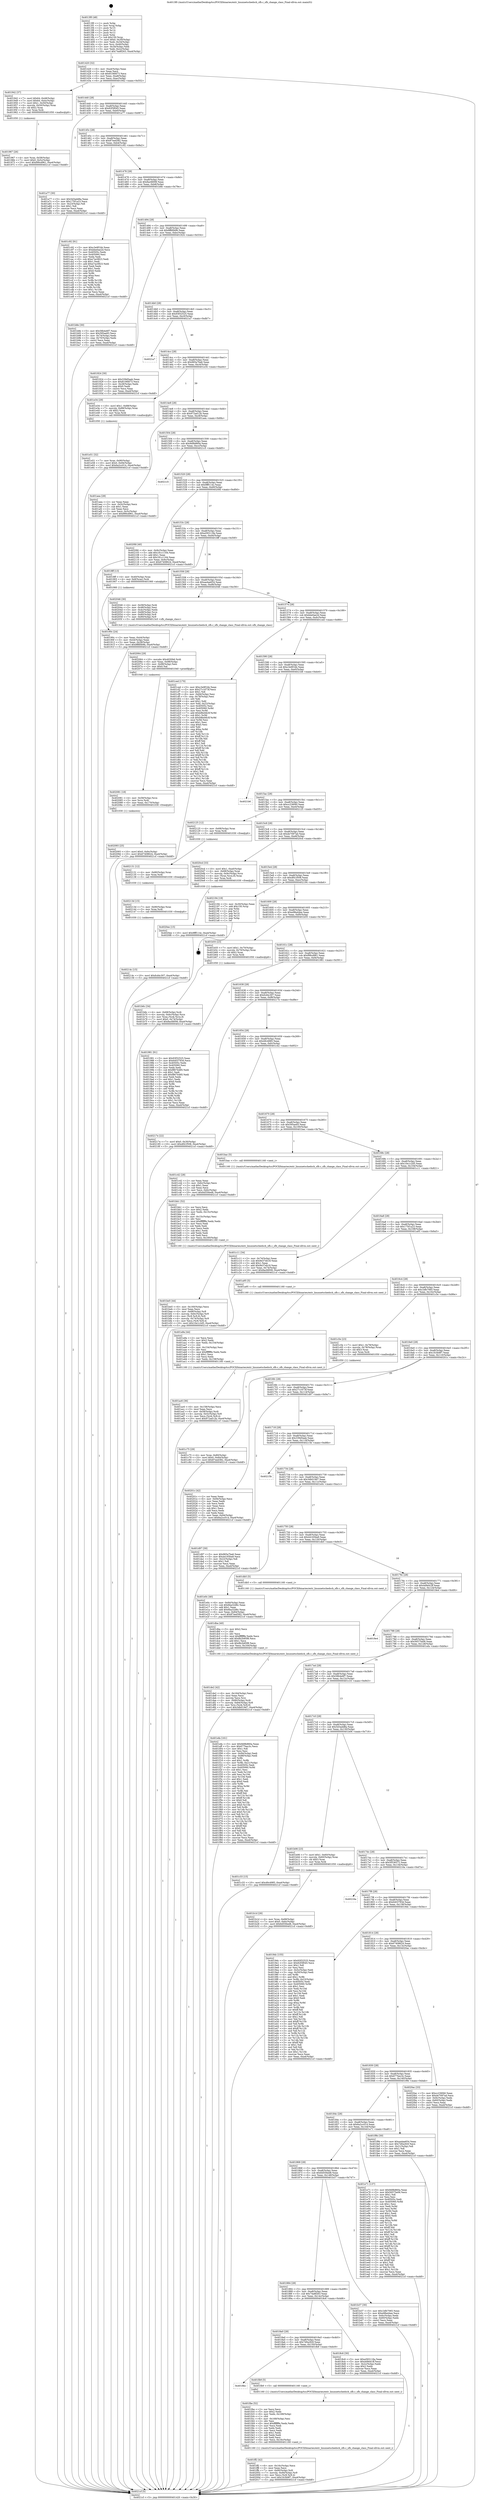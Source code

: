 digraph "0x4013f0" {
  label = "0x4013f0 (/mnt/c/Users/mathe/Desktop/tcc/POCII/binaries/extr_linuxnetschedsch_sfb.c_sfb_change_class_Final-ollvm.out::main(0))"
  labelloc = "t"
  node[shape=record]

  Entry [label="",width=0.3,height=0.3,shape=circle,fillcolor=black,style=filled]
  "0x401420" [label="{
     0x401420 [32]\l
     | [instrs]\l
     &nbsp;&nbsp;0x401420 \<+6\>: mov -0xa4(%rbp),%eax\l
     &nbsp;&nbsp;0x401426 \<+2\>: mov %eax,%ecx\l
     &nbsp;&nbsp;0x401428 \<+6\>: sub $0x8106fd73,%ecx\l
     &nbsp;&nbsp;0x40142e \<+6\>: mov %eax,-0xa8(%rbp)\l
     &nbsp;&nbsp;0x401434 \<+6\>: mov %ecx,-0xac(%rbp)\l
     &nbsp;&nbsp;0x40143a \<+6\>: je 0000000000401942 \<main+0x552\>\l
  }"]
  "0x401942" [label="{
     0x401942 [37]\l
     | [instrs]\l
     &nbsp;&nbsp;0x401942 \<+7\>: movl $0x64,-0x48(%rbp)\l
     &nbsp;&nbsp;0x401949 \<+7\>: movl $0x64,-0x4c(%rbp)\l
     &nbsp;&nbsp;0x401950 \<+7\>: movl $0x1,-0x50(%rbp)\l
     &nbsp;&nbsp;0x401957 \<+4\>: movslq -0x50(%rbp),%rax\l
     &nbsp;&nbsp;0x40195b \<+4\>: shl $0x2,%rax\l
     &nbsp;&nbsp;0x40195f \<+3\>: mov %rax,%rdi\l
     &nbsp;&nbsp;0x401962 \<+5\>: call 0000000000401050 \<malloc@plt\>\l
     | [calls]\l
     &nbsp;&nbsp;0x401050 \{1\} (unknown)\l
  }"]
  "0x401440" [label="{
     0x401440 [28]\l
     | [instrs]\l
     &nbsp;&nbsp;0x401440 \<+5\>: jmp 0000000000401445 \<main+0x55\>\l
     &nbsp;&nbsp;0x401445 \<+6\>: mov -0xa8(%rbp),%eax\l
     &nbsp;&nbsp;0x40144b \<+5\>: sub $0x82f3f045,%eax\l
     &nbsp;&nbsp;0x401450 \<+6\>: mov %eax,-0xb0(%rbp)\l
     &nbsp;&nbsp;0x401456 \<+6\>: je 0000000000401a77 \<main+0x687\>\l
  }"]
  Exit [label="",width=0.3,height=0.3,shape=circle,fillcolor=black,style=filled,peripheries=2]
  "0x401a77" [label="{
     0x401a77 [30]\l
     | [instrs]\l
     &nbsp;&nbsp;0x401a77 \<+5\>: mov $0x5d3add8a,%eax\l
     &nbsp;&nbsp;0x401a7c \<+5\>: mov $0x175f1a23,%ecx\l
     &nbsp;&nbsp;0x401a81 \<+3\>: mov -0x23(%rbp),%dl\l
     &nbsp;&nbsp;0x401a84 \<+3\>: test $0x1,%dl\l
     &nbsp;&nbsp;0x401a87 \<+3\>: cmovne %ecx,%eax\l
     &nbsp;&nbsp;0x401a8a \<+6\>: mov %eax,-0xa4(%rbp)\l
     &nbsp;&nbsp;0x401a90 \<+5\>: jmp 00000000004021cf \<main+0xddf\>\l
  }"]
  "0x40145c" [label="{
     0x40145c [28]\l
     | [instrs]\l
     &nbsp;&nbsp;0x40145c \<+5\>: jmp 0000000000401461 \<main+0x71\>\l
     &nbsp;&nbsp;0x401461 \<+6\>: mov -0xa8(%rbp),%eax\l
     &nbsp;&nbsp;0x401467 \<+5\>: sub $0x87eed382,%eax\l
     &nbsp;&nbsp;0x40146c \<+6\>: mov %eax,-0xb4(%rbp)\l
     &nbsp;&nbsp;0x401472 \<+6\>: je 0000000000401c92 \<main+0x8a2\>\l
  }"]
  "0x40214c" [label="{
     0x40214c [15]\l
     | [instrs]\l
     &nbsp;&nbsp;0x40214c \<+10\>: movl $0xfcd4c307,-0xa4(%rbp)\l
     &nbsp;&nbsp;0x402156 \<+5\>: jmp 00000000004021cf \<main+0xddf\>\l
  }"]
  "0x401c92" [label="{
     0x401c92 [91]\l
     | [instrs]\l
     &nbsp;&nbsp;0x401c92 \<+5\>: mov $0xc3e9f1bb,%eax\l
     &nbsp;&nbsp;0x401c97 \<+5\>: mov $0xbbe0ae2d,%ecx\l
     &nbsp;&nbsp;0x401c9c \<+7\>: mov 0x40505c,%edx\l
     &nbsp;&nbsp;0x401ca3 \<+7\>: mov 0x405060,%esi\l
     &nbsp;&nbsp;0x401caa \<+2\>: mov %edx,%edi\l
     &nbsp;&nbsp;0x401cac \<+6\>: sub $0xe7ac0823,%edi\l
     &nbsp;&nbsp;0x401cb2 \<+3\>: sub $0x1,%edi\l
     &nbsp;&nbsp;0x401cb5 \<+6\>: add $0xe7ac0823,%edi\l
     &nbsp;&nbsp;0x401cbb \<+3\>: imul %edi,%edx\l
     &nbsp;&nbsp;0x401cbe \<+3\>: and $0x1,%edx\l
     &nbsp;&nbsp;0x401cc1 \<+3\>: cmp $0x0,%edx\l
     &nbsp;&nbsp;0x401cc4 \<+4\>: sete %r8b\l
     &nbsp;&nbsp;0x401cc8 \<+3\>: cmp $0xa,%esi\l
     &nbsp;&nbsp;0x401ccb \<+4\>: setl %r9b\l
     &nbsp;&nbsp;0x401ccf \<+3\>: mov %r8b,%r10b\l
     &nbsp;&nbsp;0x401cd2 \<+3\>: and %r9b,%r10b\l
     &nbsp;&nbsp;0x401cd5 \<+3\>: xor %r9b,%r8b\l
     &nbsp;&nbsp;0x401cd8 \<+3\>: or %r8b,%r10b\l
     &nbsp;&nbsp;0x401cdb \<+4\>: test $0x1,%r10b\l
     &nbsp;&nbsp;0x401cdf \<+3\>: cmovne %ecx,%eax\l
     &nbsp;&nbsp;0x401ce2 \<+6\>: mov %eax,-0xa4(%rbp)\l
     &nbsp;&nbsp;0x401ce8 \<+5\>: jmp 00000000004021cf \<main+0xddf\>\l
  }"]
  "0x401478" [label="{
     0x401478 [28]\l
     | [instrs]\l
     &nbsp;&nbsp;0x401478 \<+5\>: jmp 000000000040147d \<main+0x8d\>\l
     &nbsp;&nbsp;0x40147d \<+6\>: mov -0xa8(%rbp),%eax\l
     &nbsp;&nbsp;0x401483 \<+5\>: sub $0x8acfd008,%eax\l
     &nbsp;&nbsp;0x401488 \<+6\>: mov %eax,-0xb8(%rbp)\l
     &nbsp;&nbsp;0x40148e \<+6\>: je 0000000000401b8e \<main+0x79e\>\l
  }"]
  "0x40213d" [label="{
     0x40213d [15]\l
     | [instrs]\l
     &nbsp;&nbsp;0x40213d \<+7\>: mov -0x90(%rbp),%rax\l
     &nbsp;&nbsp;0x402144 \<+3\>: mov %rax,%rdi\l
     &nbsp;&nbsp;0x402147 \<+5\>: call 0000000000401030 \<free@plt\>\l
     | [calls]\l
     &nbsp;&nbsp;0x401030 \{1\} (unknown)\l
  }"]
  "0x401b8e" [label="{
     0x401b8e [30]\l
     | [instrs]\l
     &nbsp;&nbsp;0x401b8e \<+5\>: mov $0x58b4e6f7,%eax\l
     &nbsp;&nbsp;0x401b93 \<+5\>: mov $0x595ae93,%ecx\l
     &nbsp;&nbsp;0x401b98 \<+3\>: mov -0x74(%rbp),%edx\l
     &nbsp;&nbsp;0x401b9b \<+3\>: cmp -0x70(%rbp),%edx\l
     &nbsp;&nbsp;0x401b9e \<+3\>: cmovl %ecx,%eax\l
     &nbsp;&nbsp;0x401ba1 \<+6\>: mov %eax,-0xa4(%rbp)\l
     &nbsp;&nbsp;0x401ba7 \<+5\>: jmp 00000000004021cf \<main+0xddf\>\l
  }"]
  "0x401494" [label="{
     0x401494 [28]\l
     | [instrs]\l
     &nbsp;&nbsp;0x401494 \<+5\>: jmp 0000000000401499 \<main+0xa9\>\l
     &nbsp;&nbsp;0x401499 \<+6\>: mov -0xa8(%rbp),%eax\l
     &nbsp;&nbsp;0x40149f \<+5\>: sub $0x8ffd0b9b,%eax\l
     &nbsp;&nbsp;0x4014a4 \<+6\>: mov %eax,-0xbc(%rbp)\l
     &nbsp;&nbsp;0x4014aa \<+6\>: je 0000000000401924 \<main+0x534\>\l
  }"]
  "0x402131" [label="{
     0x402131 [12]\l
     | [instrs]\l
     &nbsp;&nbsp;0x402131 \<+4\>: mov -0x80(%rbp),%rax\l
     &nbsp;&nbsp;0x402135 \<+3\>: mov %rax,%rdi\l
     &nbsp;&nbsp;0x402138 \<+5\>: call 0000000000401030 \<free@plt\>\l
     | [calls]\l
     &nbsp;&nbsp;0x401030 \{1\} (unknown)\l
  }"]
  "0x401924" [label="{
     0x401924 [30]\l
     | [instrs]\l
     &nbsp;&nbsp;0x401924 \<+5\>: mov $0x339d5aab,%eax\l
     &nbsp;&nbsp;0x401929 \<+5\>: mov $0x8106fd73,%ecx\l
     &nbsp;&nbsp;0x40192e \<+3\>: mov -0x28(%rbp),%edx\l
     &nbsp;&nbsp;0x401931 \<+3\>: cmp $0x0,%edx\l
     &nbsp;&nbsp;0x401934 \<+3\>: cmove %ecx,%eax\l
     &nbsp;&nbsp;0x401937 \<+6\>: mov %eax,-0xa4(%rbp)\l
     &nbsp;&nbsp;0x40193d \<+5\>: jmp 00000000004021cf \<main+0xddf\>\l
  }"]
  "0x4014b0" [label="{
     0x4014b0 [28]\l
     | [instrs]\l
     &nbsp;&nbsp;0x4014b0 \<+5\>: jmp 00000000004014b5 \<main+0xc5\>\l
     &nbsp;&nbsp;0x4014b5 \<+6\>: mov -0xa8(%rbp),%eax\l
     &nbsp;&nbsp;0x4014bb \<+5\>: sub $0x93f32525,%eax\l
     &nbsp;&nbsp;0x4014c0 \<+6\>: mov %eax,-0xc0(%rbp)\l
     &nbsp;&nbsp;0x4014c6 \<+6\>: je 00000000004021a7 \<main+0xdb7\>\l
  }"]
  "0x4020ee" [label="{
     0x4020ee [15]\l
     | [instrs]\l
     &nbsp;&nbsp;0x4020ee \<+10\>: movl $0x9fff114c,-0xa4(%rbp)\l
     &nbsp;&nbsp;0x4020f8 \<+5\>: jmp 00000000004021cf \<main+0xddf\>\l
  }"]
  "0x4021a7" [label="{
     0x4021a7\l
  }", style=dashed]
  "0x4014cc" [label="{
     0x4014cc [28]\l
     | [instrs]\l
     &nbsp;&nbsp;0x4014cc \<+5\>: jmp 00000000004014d1 \<main+0xe1\>\l
     &nbsp;&nbsp;0x4014d1 \<+6\>: mov -0xa8(%rbp),%eax\l
     &nbsp;&nbsp;0x4014d7 \<+5\>: sub $0x965a7ba6,%eax\l
     &nbsp;&nbsp;0x4014dc \<+6\>: mov %eax,-0xc4(%rbp)\l
     &nbsp;&nbsp;0x4014e2 \<+6\>: je 0000000000401e34 \<main+0xa44\>\l
  }"]
  "0x402093" [label="{
     0x402093 [25]\l
     | [instrs]\l
     &nbsp;&nbsp;0x402093 \<+10\>: movl $0x0,-0x9c(%rbp)\l
     &nbsp;&nbsp;0x40209d \<+10\>: movl $0x67408624,-0xa4(%rbp)\l
     &nbsp;&nbsp;0x4020a7 \<+5\>: jmp 00000000004021cf \<main+0xddf\>\l
  }"]
  "0x401e34" [label="{
     0x401e34 [29]\l
     | [instrs]\l
     &nbsp;&nbsp;0x401e34 \<+10\>: movl $0x1,-0x88(%rbp)\l
     &nbsp;&nbsp;0x401e3e \<+7\>: movslq -0x88(%rbp),%rax\l
     &nbsp;&nbsp;0x401e45 \<+4\>: shl $0x2,%rax\l
     &nbsp;&nbsp;0x401e49 \<+3\>: mov %rax,%rdi\l
     &nbsp;&nbsp;0x401e4c \<+5\>: call 0000000000401050 \<malloc@plt\>\l
     | [calls]\l
     &nbsp;&nbsp;0x401050 \{1\} (unknown)\l
  }"]
  "0x4014e8" [label="{
     0x4014e8 [28]\l
     | [instrs]\l
     &nbsp;&nbsp;0x4014e8 \<+5\>: jmp 00000000004014ed \<main+0xfd\>\l
     &nbsp;&nbsp;0x4014ed \<+6\>: mov -0xa8(%rbp),%eax\l
     &nbsp;&nbsp;0x4014f3 \<+5\>: sub $0x972ad12b,%eax\l
     &nbsp;&nbsp;0x4014f8 \<+6\>: mov %eax,-0xc8(%rbp)\l
     &nbsp;&nbsp;0x4014fe \<+6\>: je 0000000000401aea \<main+0x6fa\>\l
  }"]
  "0x402081" [label="{
     0x402081 [18]\l
     | [instrs]\l
     &nbsp;&nbsp;0x402081 \<+4\>: mov -0x58(%rbp),%rcx\l
     &nbsp;&nbsp;0x402085 \<+3\>: mov %rcx,%rdi\l
     &nbsp;&nbsp;0x402088 \<+6\>: mov %eax,-0x170(%rbp)\l
     &nbsp;&nbsp;0x40208e \<+5\>: call 0000000000401030 \<free@plt\>\l
     | [calls]\l
     &nbsp;&nbsp;0x401030 \{1\} (unknown)\l
  }"]
  "0x401aea" [label="{
     0x401aea [28]\l
     | [instrs]\l
     &nbsp;&nbsp;0x401aea \<+2\>: xor %eax,%eax\l
     &nbsp;&nbsp;0x401aec \<+3\>: mov -0x5c(%rbp),%ecx\l
     &nbsp;&nbsp;0x401aef \<+3\>: sub $0x1,%eax\l
     &nbsp;&nbsp;0x401af2 \<+2\>: sub %eax,%ecx\l
     &nbsp;&nbsp;0x401af4 \<+3\>: mov %ecx,-0x5c(%rbp)\l
     &nbsp;&nbsp;0x401af7 \<+10\>: movl $0xf99cd961,-0xa4(%rbp)\l
     &nbsp;&nbsp;0x401b01 \<+5\>: jmp 00000000004021cf \<main+0xddf\>\l
  }"]
  "0x401504" [label="{
     0x401504 [28]\l
     | [instrs]\l
     &nbsp;&nbsp;0x401504 \<+5\>: jmp 0000000000401509 \<main+0x119\>\l
     &nbsp;&nbsp;0x401509 \<+6\>: mov -0xa8(%rbp),%eax\l
     &nbsp;&nbsp;0x40150f \<+5\>: sub $0x9d9b860a,%eax\l
     &nbsp;&nbsp;0x401514 \<+6\>: mov %eax,-0xcc(%rbp)\l
     &nbsp;&nbsp;0x40151a \<+6\>: je 00000000004021c5 \<main+0xdd5\>\l
  }"]
  "0x402064" [label="{
     0x402064 [29]\l
     | [instrs]\l
     &nbsp;&nbsp;0x402064 \<+10\>: movabs $0x4030b6,%rdi\l
     &nbsp;&nbsp;0x40206e \<+6\>: mov %eax,-0x98(%rbp)\l
     &nbsp;&nbsp;0x402074 \<+6\>: mov -0x98(%rbp),%esi\l
     &nbsp;&nbsp;0x40207a \<+2\>: mov $0x0,%al\l
     &nbsp;&nbsp;0x40207c \<+5\>: call 0000000000401040 \<printf@plt\>\l
     | [calls]\l
     &nbsp;&nbsp;0x401040 \{1\} (unknown)\l
  }"]
  "0x4021c5" [label="{
     0x4021c5\l
  }", style=dashed]
  "0x401520" [label="{
     0x401520 [28]\l
     | [instrs]\l
     &nbsp;&nbsp;0x401520 \<+5\>: jmp 0000000000401525 \<main+0x135\>\l
     &nbsp;&nbsp;0x401525 \<+6\>: mov -0xa8(%rbp),%eax\l
     &nbsp;&nbsp;0x40152b \<+5\>: sub $0x9fff114c,%eax\l
     &nbsp;&nbsp;0x401530 \<+6\>: mov %eax,-0xd0(%rbp)\l
     &nbsp;&nbsp;0x401536 \<+6\>: je 00000000004020fd \<main+0xd0d\>\l
  }"]
  "0x401ff2" [label="{
     0x401ff2 [42]\l
     | [instrs]\l
     &nbsp;&nbsp;0x401ff2 \<+6\>: mov -0x16c(%rbp),%ecx\l
     &nbsp;&nbsp;0x401ff8 \<+3\>: imul %eax,%ecx\l
     &nbsp;&nbsp;0x401ffb \<+7\>: mov -0x90(%rbp),%r8\l
     &nbsp;&nbsp;0x402002 \<+7\>: movslq -0x94(%rbp),%r9\l
     &nbsp;&nbsp;0x402009 \<+4\>: mov %ecx,(%r8,%r9,4)\l
     &nbsp;&nbsp;0x40200d \<+10\>: movl $0x1fc5b9f7,-0xa4(%rbp)\l
     &nbsp;&nbsp;0x402017 \<+5\>: jmp 00000000004021cf \<main+0xddf\>\l
  }"]
  "0x4020fd" [label="{
     0x4020fd [40]\l
     | [instrs]\l
     &nbsp;&nbsp;0x4020fd \<+6\>: mov -0x9c(%rbp),%eax\l
     &nbsp;&nbsp;0x402103 \<+5\>: add $0x181c1164,%eax\l
     &nbsp;&nbsp;0x402108 \<+3\>: add $0x1,%eax\l
     &nbsp;&nbsp;0x40210b \<+5\>: sub $0x181c1164,%eax\l
     &nbsp;&nbsp;0x402110 \<+6\>: mov %eax,-0x9c(%rbp)\l
     &nbsp;&nbsp;0x402116 \<+10\>: movl $0x67408624,-0xa4(%rbp)\l
     &nbsp;&nbsp;0x402120 \<+5\>: jmp 00000000004021cf \<main+0xddf\>\l
  }"]
  "0x40153c" [label="{
     0x40153c [28]\l
     | [instrs]\l
     &nbsp;&nbsp;0x40153c \<+5\>: jmp 0000000000401541 \<main+0x151\>\l
     &nbsp;&nbsp;0x401541 \<+6\>: mov -0xa8(%rbp),%eax\l
     &nbsp;&nbsp;0x401547 \<+5\>: sub $0xa593118a,%eax\l
     &nbsp;&nbsp;0x40154c \<+6\>: mov %eax,-0xd4(%rbp)\l
     &nbsp;&nbsp;0x401552 \<+6\>: je 00000000004018ff \<main+0x50f\>\l
  }"]
  "0x401fbe" [label="{
     0x401fbe [52]\l
     | [instrs]\l
     &nbsp;&nbsp;0x401fbe \<+2\>: xor %ecx,%ecx\l
     &nbsp;&nbsp;0x401fc0 \<+5\>: mov $0x2,%edx\l
     &nbsp;&nbsp;0x401fc5 \<+6\>: mov %edx,-0x168(%rbp)\l
     &nbsp;&nbsp;0x401fcb \<+1\>: cltd\l
     &nbsp;&nbsp;0x401fcc \<+6\>: mov -0x168(%rbp),%esi\l
     &nbsp;&nbsp;0x401fd2 \<+2\>: idiv %esi\l
     &nbsp;&nbsp;0x401fd4 \<+6\>: imul $0xfffffffe,%edx,%edx\l
     &nbsp;&nbsp;0x401fda \<+2\>: mov %ecx,%edi\l
     &nbsp;&nbsp;0x401fdc \<+2\>: sub %edx,%edi\l
     &nbsp;&nbsp;0x401fde \<+2\>: mov %ecx,%edx\l
     &nbsp;&nbsp;0x401fe0 \<+3\>: sub $0x1,%edx\l
     &nbsp;&nbsp;0x401fe3 \<+2\>: add %edx,%edi\l
     &nbsp;&nbsp;0x401fe5 \<+2\>: sub %edi,%ecx\l
     &nbsp;&nbsp;0x401fe7 \<+6\>: mov %ecx,-0x16c(%rbp)\l
     &nbsp;&nbsp;0x401fed \<+5\>: call 0000000000401160 \<next_i\>\l
     | [calls]\l
     &nbsp;&nbsp;0x401160 \{1\} (/mnt/c/Users/mathe/Desktop/tcc/POCII/binaries/extr_linuxnetschedsch_sfb.c_sfb_change_class_Final-ollvm.out::next_i)\l
  }"]
  "0x4018ff" [label="{
     0x4018ff [13]\l
     | [instrs]\l
     &nbsp;&nbsp;0x4018ff \<+4\>: mov -0x40(%rbp),%rax\l
     &nbsp;&nbsp;0x401903 \<+4\>: mov 0x8(%rax),%rdi\l
     &nbsp;&nbsp;0x401907 \<+5\>: call 0000000000401060 \<atoi@plt\>\l
     | [calls]\l
     &nbsp;&nbsp;0x401060 \{1\} (unknown)\l
  }"]
  "0x401558" [label="{
     0x401558 [28]\l
     | [instrs]\l
     &nbsp;&nbsp;0x401558 \<+5\>: jmp 000000000040155d \<main+0x16d\>\l
     &nbsp;&nbsp;0x40155d \<+6\>: mov -0xa8(%rbp),%eax\l
     &nbsp;&nbsp;0x401563 \<+5\>: sub $0xaa4ae654,%eax\l
     &nbsp;&nbsp;0x401568 \<+6\>: mov %eax,-0xd8(%rbp)\l
     &nbsp;&nbsp;0x40156e \<+6\>: je 0000000000402046 \<main+0xc56\>\l
  }"]
  "0x4018bc" [label="{
     0x4018bc\l
  }", style=dashed]
  "0x402046" [label="{
     0x402046 [30]\l
     | [instrs]\l
     &nbsp;&nbsp;0x402046 \<+4\>: mov -0x58(%rbp),%rdi\l
     &nbsp;&nbsp;0x40204a \<+3\>: mov -0x48(%rbp),%esi\l
     &nbsp;&nbsp;0x40204d \<+3\>: mov -0x4c(%rbp),%edx\l
     &nbsp;&nbsp;0x402050 \<+4\>: mov -0x68(%rbp),%rcx\l
     &nbsp;&nbsp;0x402054 \<+4\>: mov -0x80(%rbp),%r8\l
     &nbsp;&nbsp;0x402058 \<+7\>: mov -0x90(%rbp),%r9\l
     &nbsp;&nbsp;0x40205f \<+5\>: call 00000000004013c0 \<sfb_change_class\>\l
     | [calls]\l
     &nbsp;&nbsp;0x4013c0 \{1\} (/mnt/c/Users/mathe/Desktop/tcc/POCII/binaries/extr_linuxnetschedsch_sfb.c_sfb_change_class_Final-ollvm.out::sfb_change_class)\l
  }"]
  "0x401574" [label="{
     0x401574 [28]\l
     | [instrs]\l
     &nbsp;&nbsp;0x401574 \<+5\>: jmp 0000000000401579 \<main+0x189\>\l
     &nbsp;&nbsp;0x401579 \<+6\>: mov -0xa8(%rbp),%eax\l
     &nbsp;&nbsp;0x40157f \<+5\>: sub $0xbbe0ae2d,%eax\l
     &nbsp;&nbsp;0x401584 \<+6\>: mov %eax,-0xdc(%rbp)\l
     &nbsp;&nbsp;0x40158a \<+6\>: je 0000000000401ced \<main+0x8fd\>\l
  }"]
  "0x401fb9" [label="{
     0x401fb9 [5]\l
     | [instrs]\l
     &nbsp;&nbsp;0x401fb9 \<+5\>: call 0000000000401160 \<next_i\>\l
     | [calls]\l
     &nbsp;&nbsp;0x401160 \{1\} (/mnt/c/Users/mathe/Desktop/tcc/POCII/binaries/extr_linuxnetschedsch_sfb.c_sfb_change_class_Final-ollvm.out::next_i)\l
  }"]
  "0x401ced" [label="{
     0x401ced [170]\l
     | [instrs]\l
     &nbsp;&nbsp;0x401ced \<+5\>: mov $0xc3e9f1bb,%eax\l
     &nbsp;&nbsp;0x401cf2 \<+5\>: mov $0x27c1673f,%ecx\l
     &nbsp;&nbsp;0x401cf7 \<+2\>: mov $0x1,%dl\l
     &nbsp;&nbsp;0x401cf9 \<+6\>: mov -0x84(%rbp),%esi\l
     &nbsp;&nbsp;0x401cff \<+3\>: cmp -0x78(%rbp),%esi\l
     &nbsp;&nbsp;0x401d02 \<+4\>: setl %dil\l
     &nbsp;&nbsp;0x401d06 \<+4\>: and $0x1,%dil\l
     &nbsp;&nbsp;0x401d0a \<+4\>: mov %dil,-0x22(%rbp)\l
     &nbsp;&nbsp;0x401d0e \<+7\>: mov 0x40505c,%esi\l
     &nbsp;&nbsp;0x401d15 \<+8\>: mov 0x405060,%r8d\l
     &nbsp;&nbsp;0x401d1d \<+3\>: mov %esi,%r9d\l
     &nbsp;&nbsp;0x401d20 \<+7\>: add $0xb8bd4b3f,%r9d\l
     &nbsp;&nbsp;0x401d27 \<+4\>: sub $0x1,%r9d\l
     &nbsp;&nbsp;0x401d2b \<+7\>: sub $0xb8bd4b3f,%r9d\l
     &nbsp;&nbsp;0x401d32 \<+4\>: imul %r9d,%esi\l
     &nbsp;&nbsp;0x401d36 \<+3\>: and $0x1,%esi\l
     &nbsp;&nbsp;0x401d39 \<+3\>: cmp $0x0,%esi\l
     &nbsp;&nbsp;0x401d3c \<+4\>: sete %dil\l
     &nbsp;&nbsp;0x401d40 \<+4\>: cmp $0xa,%r8d\l
     &nbsp;&nbsp;0x401d44 \<+4\>: setl %r10b\l
     &nbsp;&nbsp;0x401d48 \<+3\>: mov %dil,%r11b\l
     &nbsp;&nbsp;0x401d4b \<+4\>: xor $0xff,%r11b\l
     &nbsp;&nbsp;0x401d4f \<+3\>: mov %r10b,%bl\l
     &nbsp;&nbsp;0x401d52 \<+3\>: xor $0xff,%bl\l
     &nbsp;&nbsp;0x401d55 \<+3\>: xor $0x1,%dl\l
     &nbsp;&nbsp;0x401d58 \<+3\>: mov %r11b,%r14b\l
     &nbsp;&nbsp;0x401d5b \<+4\>: and $0xff,%r14b\l
     &nbsp;&nbsp;0x401d5f \<+3\>: and %dl,%dil\l
     &nbsp;&nbsp;0x401d62 \<+3\>: mov %bl,%r15b\l
     &nbsp;&nbsp;0x401d65 \<+4\>: and $0xff,%r15b\l
     &nbsp;&nbsp;0x401d69 \<+3\>: and %dl,%r10b\l
     &nbsp;&nbsp;0x401d6c \<+3\>: or %dil,%r14b\l
     &nbsp;&nbsp;0x401d6f \<+3\>: or %r10b,%r15b\l
     &nbsp;&nbsp;0x401d72 \<+3\>: xor %r15b,%r14b\l
     &nbsp;&nbsp;0x401d75 \<+3\>: or %bl,%r11b\l
     &nbsp;&nbsp;0x401d78 \<+4\>: xor $0xff,%r11b\l
     &nbsp;&nbsp;0x401d7c \<+3\>: or $0x1,%dl\l
     &nbsp;&nbsp;0x401d7f \<+3\>: and %dl,%r11b\l
     &nbsp;&nbsp;0x401d82 \<+3\>: or %r11b,%r14b\l
     &nbsp;&nbsp;0x401d85 \<+4\>: test $0x1,%r14b\l
     &nbsp;&nbsp;0x401d89 \<+3\>: cmovne %ecx,%eax\l
     &nbsp;&nbsp;0x401d8c \<+6\>: mov %eax,-0xa4(%rbp)\l
     &nbsp;&nbsp;0x401d92 \<+5\>: jmp 00000000004021cf \<main+0xddf\>\l
  }"]
  "0x401590" [label="{
     0x401590 [28]\l
     | [instrs]\l
     &nbsp;&nbsp;0x401590 \<+5\>: jmp 0000000000401595 \<main+0x1a5\>\l
     &nbsp;&nbsp;0x401595 \<+6\>: mov -0xa8(%rbp),%eax\l
     &nbsp;&nbsp;0x40159b \<+5\>: sub $0xc3e9f1bb,%eax\l
     &nbsp;&nbsp;0x4015a0 \<+6\>: mov %eax,-0xe0(%rbp)\l
     &nbsp;&nbsp;0x4015a6 \<+6\>: je 00000000004021b6 \<main+0xdc6\>\l
  }"]
  "0x401e51" [label="{
     0x401e51 [32]\l
     | [instrs]\l
     &nbsp;&nbsp;0x401e51 \<+7\>: mov %rax,-0x90(%rbp)\l
     &nbsp;&nbsp;0x401e58 \<+10\>: movl $0x0,-0x94(%rbp)\l
     &nbsp;&nbsp;0x401e62 \<+10\>: movl $0x6a2cc014,-0xa4(%rbp)\l
     &nbsp;&nbsp;0x401e6c \<+5\>: jmp 00000000004021cf \<main+0xddf\>\l
  }"]
  "0x4021b6" [label="{
     0x4021b6\l
  }", style=dashed]
  "0x4015ac" [label="{
     0x4015ac [28]\l
     | [instrs]\l
     &nbsp;&nbsp;0x4015ac \<+5\>: jmp 00000000004015b1 \<main+0x1c1\>\l
     &nbsp;&nbsp;0x4015b1 \<+6\>: mov -0xa8(%rbp),%eax\l
     &nbsp;&nbsp;0x4015b7 \<+5\>: sub $0xcc236f40,%eax\l
     &nbsp;&nbsp;0x4015bc \<+6\>: mov %eax,-0xe4(%rbp)\l
     &nbsp;&nbsp;0x4015c2 \<+6\>: je 0000000000402125 \<main+0xd35\>\l
  }"]
  "0x401de2" [label="{
     0x401de2 [42]\l
     | [instrs]\l
     &nbsp;&nbsp;0x401de2 \<+6\>: mov -0x164(%rbp),%ecx\l
     &nbsp;&nbsp;0x401de8 \<+3\>: imul %eax,%ecx\l
     &nbsp;&nbsp;0x401deb \<+3\>: movslq %ecx,%rsi\l
     &nbsp;&nbsp;0x401dee \<+4\>: mov -0x80(%rbp),%rdi\l
     &nbsp;&nbsp;0x401df2 \<+7\>: movslq -0x84(%rbp),%r8\l
     &nbsp;&nbsp;0x401df9 \<+4\>: mov %rsi,(%rdi,%r8,8)\l
     &nbsp;&nbsp;0x401dfd \<+10\>: movl $0x3db019d7,-0xa4(%rbp)\l
     &nbsp;&nbsp;0x401e07 \<+5\>: jmp 00000000004021cf \<main+0xddf\>\l
  }"]
  "0x402125" [label="{
     0x402125 [12]\l
     | [instrs]\l
     &nbsp;&nbsp;0x402125 \<+4\>: mov -0x68(%rbp),%rax\l
     &nbsp;&nbsp;0x402129 \<+3\>: mov %rax,%rdi\l
     &nbsp;&nbsp;0x40212c \<+5\>: call 0000000000401030 \<free@plt\>\l
     | [calls]\l
     &nbsp;&nbsp;0x401030 \{1\} (unknown)\l
  }"]
  "0x4015c8" [label="{
     0x4015c8 [28]\l
     | [instrs]\l
     &nbsp;&nbsp;0x4015c8 \<+5\>: jmp 00000000004015cd \<main+0x1dd\>\l
     &nbsp;&nbsp;0x4015cd \<+6\>: mov -0xa8(%rbp),%eax\l
     &nbsp;&nbsp;0x4015d3 \<+5\>: sub $0xde7097ad,%eax\l
     &nbsp;&nbsp;0x4015d8 \<+6\>: mov %eax,-0xe8(%rbp)\l
     &nbsp;&nbsp;0x4015de \<+6\>: je 00000000004020cd \<main+0xcdd\>\l
  }"]
  "0x401dba" [label="{
     0x401dba [40]\l
     | [instrs]\l
     &nbsp;&nbsp;0x401dba \<+5\>: mov $0x2,%ecx\l
     &nbsp;&nbsp;0x401dbf \<+1\>: cltd\l
     &nbsp;&nbsp;0x401dc0 \<+2\>: idiv %ecx\l
     &nbsp;&nbsp;0x401dc2 \<+6\>: imul $0xfffffffe,%edx,%ecx\l
     &nbsp;&nbsp;0x401dc8 \<+6\>: add $0x8b2b85f8,%ecx\l
     &nbsp;&nbsp;0x401dce \<+3\>: add $0x1,%ecx\l
     &nbsp;&nbsp;0x401dd1 \<+6\>: sub $0x8b2b85f8,%ecx\l
     &nbsp;&nbsp;0x401dd7 \<+6\>: mov %ecx,-0x164(%rbp)\l
     &nbsp;&nbsp;0x401ddd \<+5\>: call 0000000000401160 \<next_i\>\l
     | [calls]\l
     &nbsp;&nbsp;0x401160 \{1\} (/mnt/c/Users/mathe/Desktop/tcc/POCII/binaries/extr_linuxnetschedsch_sfb.c_sfb_change_class_Final-ollvm.out::next_i)\l
  }"]
  "0x4020cd" [label="{
     0x4020cd [33]\l
     | [instrs]\l
     &nbsp;&nbsp;0x4020cd \<+10\>: movl $0x1,-0xa0(%rbp)\l
     &nbsp;&nbsp;0x4020d7 \<+4\>: mov -0x68(%rbp),%rax\l
     &nbsp;&nbsp;0x4020db \<+7\>: movslq -0x9c(%rbp),%rcx\l
     &nbsp;&nbsp;0x4020e2 \<+4\>: mov (%rax,%rcx,8),%rax\l
     &nbsp;&nbsp;0x4020e6 \<+3\>: mov %rax,%rdi\l
     &nbsp;&nbsp;0x4020e9 \<+5\>: call 0000000000401030 \<free@plt\>\l
     | [calls]\l
     &nbsp;&nbsp;0x401030 \{1\} (unknown)\l
  }"]
  "0x4015e4" [label="{
     0x4015e4 [28]\l
     | [instrs]\l
     &nbsp;&nbsp;0x4015e4 \<+5\>: jmp 00000000004015e9 \<main+0x1f9\>\l
     &nbsp;&nbsp;0x4015e9 \<+6\>: mov -0xa8(%rbp),%eax\l
     &nbsp;&nbsp;0x4015ef \<+5\>: sub $0xdf41f508,%eax\l
     &nbsp;&nbsp;0x4015f4 \<+6\>: mov %eax,-0xec(%rbp)\l
     &nbsp;&nbsp;0x4015fa \<+6\>: je 0000000000402194 \<main+0xda4\>\l
  }"]
  "0x401c75" [label="{
     0x401c75 [29]\l
     | [instrs]\l
     &nbsp;&nbsp;0x401c75 \<+4\>: mov %rax,-0x80(%rbp)\l
     &nbsp;&nbsp;0x401c79 \<+10\>: movl $0x0,-0x84(%rbp)\l
     &nbsp;&nbsp;0x401c83 \<+10\>: movl $0x87eed382,-0xa4(%rbp)\l
     &nbsp;&nbsp;0x401c8d \<+5\>: jmp 00000000004021cf \<main+0xddf\>\l
  }"]
  "0x402194" [label="{
     0x402194 [19]\l
     | [instrs]\l
     &nbsp;&nbsp;0x402194 \<+3\>: mov -0x30(%rbp),%eax\l
     &nbsp;&nbsp;0x402197 \<+7\>: add $0x150,%rsp\l
     &nbsp;&nbsp;0x40219e \<+1\>: pop %rbx\l
     &nbsp;&nbsp;0x40219f \<+2\>: pop %r12\l
     &nbsp;&nbsp;0x4021a1 \<+2\>: pop %r14\l
     &nbsp;&nbsp;0x4021a3 \<+2\>: pop %r15\l
     &nbsp;&nbsp;0x4021a5 \<+1\>: pop %rbp\l
     &nbsp;&nbsp;0x4021a6 \<+1\>: ret\l
  }"]
  "0x401600" [label="{
     0x401600 [28]\l
     | [instrs]\l
     &nbsp;&nbsp;0x401600 \<+5\>: jmp 0000000000401605 \<main+0x215\>\l
     &nbsp;&nbsp;0x401605 \<+6\>: mov -0xa8(%rbp),%eax\l
     &nbsp;&nbsp;0x40160b \<+5\>: sub $0xe98a44ee,%eax\l
     &nbsp;&nbsp;0x401610 \<+6\>: mov %eax,-0xf0(%rbp)\l
     &nbsp;&nbsp;0x401616 \<+6\>: je 0000000000401b55 \<main+0x765\>\l
  }"]
  "0x401be5" [label="{
     0x401be5 [44]\l
     | [instrs]\l
     &nbsp;&nbsp;0x401be5 \<+6\>: mov -0x160(%rbp),%ecx\l
     &nbsp;&nbsp;0x401beb \<+3\>: imul %eax,%ecx\l
     &nbsp;&nbsp;0x401bee \<+4\>: mov -0x68(%rbp),%r8\l
     &nbsp;&nbsp;0x401bf2 \<+4\>: movslq -0x6c(%rbp),%r9\l
     &nbsp;&nbsp;0x401bf6 \<+4\>: mov (%r8,%r9,8),%r8\l
     &nbsp;&nbsp;0x401bfa \<+4\>: movslq -0x74(%rbp),%r9\l
     &nbsp;&nbsp;0x401bfe \<+4\>: mov %ecx,(%r8,%r9,4)\l
     &nbsp;&nbsp;0x401c02 \<+10\>: movl $0x10e1c2d5,-0xa4(%rbp)\l
     &nbsp;&nbsp;0x401c0c \<+5\>: jmp 00000000004021cf \<main+0xddf\>\l
  }"]
  "0x401b55" [label="{
     0x401b55 [23]\l
     | [instrs]\l
     &nbsp;&nbsp;0x401b55 \<+7\>: movl $0x1,-0x70(%rbp)\l
     &nbsp;&nbsp;0x401b5c \<+4\>: movslq -0x70(%rbp),%rax\l
     &nbsp;&nbsp;0x401b60 \<+4\>: shl $0x2,%rax\l
     &nbsp;&nbsp;0x401b64 \<+3\>: mov %rax,%rdi\l
     &nbsp;&nbsp;0x401b67 \<+5\>: call 0000000000401050 \<malloc@plt\>\l
     | [calls]\l
     &nbsp;&nbsp;0x401050 \{1\} (unknown)\l
  }"]
  "0x40161c" [label="{
     0x40161c [28]\l
     | [instrs]\l
     &nbsp;&nbsp;0x40161c \<+5\>: jmp 0000000000401621 \<main+0x231\>\l
     &nbsp;&nbsp;0x401621 \<+6\>: mov -0xa8(%rbp),%eax\l
     &nbsp;&nbsp;0x401627 \<+5\>: sub $0xf99cd961,%eax\l
     &nbsp;&nbsp;0x40162c \<+6\>: mov %eax,-0xf4(%rbp)\l
     &nbsp;&nbsp;0x401632 \<+6\>: je 0000000000401981 \<main+0x591\>\l
  }"]
  "0x401bb1" [label="{
     0x401bb1 [52]\l
     | [instrs]\l
     &nbsp;&nbsp;0x401bb1 \<+2\>: xor %ecx,%ecx\l
     &nbsp;&nbsp;0x401bb3 \<+5\>: mov $0x2,%edx\l
     &nbsp;&nbsp;0x401bb8 \<+6\>: mov %edx,-0x15c(%rbp)\l
     &nbsp;&nbsp;0x401bbe \<+1\>: cltd\l
     &nbsp;&nbsp;0x401bbf \<+6\>: mov -0x15c(%rbp),%esi\l
     &nbsp;&nbsp;0x401bc5 \<+2\>: idiv %esi\l
     &nbsp;&nbsp;0x401bc7 \<+6\>: imul $0xfffffffe,%edx,%edx\l
     &nbsp;&nbsp;0x401bcd \<+2\>: mov %ecx,%edi\l
     &nbsp;&nbsp;0x401bcf \<+2\>: sub %edx,%edi\l
     &nbsp;&nbsp;0x401bd1 \<+2\>: mov %ecx,%edx\l
     &nbsp;&nbsp;0x401bd3 \<+3\>: sub $0x1,%edx\l
     &nbsp;&nbsp;0x401bd6 \<+2\>: add %edx,%edi\l
     &nbsp;&nbsp;0x401bd8 \<+2\>: sub %edi,%ecx\l
     &nbsp;&nbsp;0x401bda \<+6\>: mov %ecx,-0x160(%rbp)\l
     &nbsp;&nbsp;0x401be0 \<+5\>: call 0000000000401160 \<next_i\>\l
     | [calls]\l
     &nbsp;&nbsp;0x401160 \{1\} (/mnt/c/Users/mathe/Desktop/tcc/POCII/binaries/extr_linuxnetschedsch_sfb.c_sfb_change_class_Final-ollvm.out::next_i)\l
  }"]
  "0x401981" [label="{
     0x401981 [91]\l
     | [instrs]\l
     &nbsp;&nbsp;0x401981 \<+5\>: mov $0x93f32525,%eax\l
     &nbsp;&nbsp;0x401986 \<+5\>: mov $0x6403793d,%ecx\l
     &nbsp;&nbsp;0x40198b \<+7\>: mov 0x40505c,%edx\l
     &nbsp;&nbsp;0x401992 \<+7\>: mov 0x405060,%esi\l
     &nbsp;&nbsp;0x401999 \<+2\>: mov %edx,%edi\l
     &nbsp;&nbsp;0x40199b \<+6\>: sub $0xf867b485,%edi\l
     &nbsp;&nbsp;0x4019a1 \<+3\>: sub $0x1,%edi\l
     &nbsp;&nbsp;0x4019a4 \<+6\>: add $0xf867b485,%edi\l
     &nbsp;&nbsp;0x4019aa \<+3\>: imul %edi,%edx\l
     &nbsp;&nbsp;0x4019ad \<+3\>: and $0x1,%edx\l
     &nbsp;&nbsp;0x4019b0 \<+3\>: cmp $0x0,%edx\l
     &nbsp;&nbsp;0x4019b3 \<+4\>: sete %r8b\l
     &nbsp;&nbsp;0x4019b7 \<+3\>: cmp $0xa,%esi\l
     &nbsp;&nbsp;0x4019ba \<+4\>: setl %r9b\l
     &nbsp;&nbsp;0x4019be \<+3\>: mov %r8b,%r10b\l
     &nbsp;&nbsp;0x4019c1 \<+3\>: and %r9b,%r10b\l
     &nbsp;&nbsp;0x4019c4 \<+3\>: xor %r9b,%r8b\l
     &nbsp;&nbsp;0x4019c7 \<+3\>: or %r8b,%r10b\l
     &nbsp;&nbsp;0x4019ca \<+4\>: test $0x1,%r10b\l
     &nbsp;&nbsp;0x4019ce \<+3\>: cmovne %ecx,%eax\l
     &nbsp;&nbsp;0x4019d1 \<+6\>: mov %eax,-0xa4(%rbp)\l
     &nbsp;&nbsp;0x4019d7 \<+5\>: jmp 00000000004021cf \<main+0xddf\>\l
  }"]
  "0x401638" [label="{
     0x401638 [28]\l
     | [instrs]\l
     &nbsp;&nbsp;0x401638 \<+5\>: jmp 000000000040163d \<main+0x24d\>\l
     &nbsp;&nbsp;0x40163d \<+6\>: mov -0xa8(%rbp),%eax\l
     &nbsp;&nbsp;0x401643 \<+5\>: sub $0xfcd4c307,%eax\l
     &nbsp;&nbsp;0x401648 \<+6\>: mov %eax,-0xf8(%rbp)\l
     &nbsp;&nbsp;0x40164e \<+6\>: je 000000000040217e \<main+0xd8e\>\l
  }"]
  "0x401b6c" [label="{
     0x401b6c [34]\l
     | [instrs]\l
     &nbsp;&nbsp;0x401b6c \<+4\>: mov -0x68(%rbp),%rdi\l
     &nbsp;&nbsp;0x401b70 \<+4\>: movslq -0x6c(%rbp),%rcx\l
     &nbsp;&nbsp;0x401b74 \<+4\>: mov %rax,(%rdi,%rcx,8)\l
     &nbsp;&nbsp;0x401b78 \<+7\>: movl $0x0,-0x74(%rbp)\l
     &nbsp;&nbsp;0x401b7f \<+10\>: movl $0x8acfd008,-0xa4(%rbp)\l
     &nbsp;&nbsp;0x401b89 \<+5\>: jmp 00000000004021cf \<main+0xddf\>\l
  }"]
  "0x40217e" [label="{
     0x40217e [22]\l
     | [instrs]\l
     &nbsp;&nbsp;0x40217e \<+7\>: movl $0x0,-0x30(%rbp)\l
     &nbsp;&nbsp;0x402185 \<+10\>: movl $0xdf41f508,-0xa4(%rbp)\l
     &nbsp;&nbsp;0x40218f \<+5\>: jmp 00000000004021cf \<main+0xddf\>\l
  }"]
  "0x401654" [label="{
     0x401654 [28]\l
     | [instrs]\l
     &nbsp;&nbsp;0x401654 \<+5\>: jmp 0000000000401659 \<main+0x269\>\l
     &nbsp;&nbsp;0x401659 \<+6\>: mov -0xa8(%rbp),%eax\l
     &nbsp;&nbsp;0x40165f \<+5\>: sub $0x49c4985,%eax\l
     &nbsp;&nbsp;0x401664 \<+6\>: mov %eax,-0xfc(%rbp)\l
     &nbsp;&nbsp;0x40166a \<+6\>: je 0000000000401c42 \<main+0x852\>\l
  }"]
  "0x401b1d" [label="{
     0x401b1d [26]\l
     | [instrs]\l
     &nbsp;&nbsp;0x401b1d \<+4\>: mov %rax,-0x68(%rbp)\l
     &nbsp;&nbsp;0x401b21 \<+7\>: movl $0x0,-0x6c(%rbp)\l
     &nbsp;&nbsp;0x401b28 \<+10\>: movl $0x6d556ed8,-0xa4(%rbp)\l
     &nbsp;&nbsp;0x401b32 \<+5\>: jmp 00000000004021cf \<main+0xddf\>\l
  }"]
  "0x401c42" [label="{
     0x401c42 [28]\l
     | [instrs]\l
     &nbsp;&nbsp;0x401c42 \<+2\>: xor %eax,%eax\l
     &nbsp;&nbsp;0x401c44 \<+3\>: mov -0x6c(%rbp),%ecx\l
     &nbsp;&nbsp;0x401c47 \<+3\>: sub $0x1,%eax\l
     &nbsp;&nbsp;0x401c4a \<+2\>: sub %eax,%ecx\l
     &nbsp;&nbsp;0x401c4c \<+3\>: mov %ecx,-0x6c(%rbp)\l
     &nbsp;&nbsp;0x401c4f \<+10\>: movl $0x6d556ed8,-0xa4(%rbp)\l
     &nbsp;&nbsp;0x401c59 \<+5\>: jmp 00000000004021cf \<main+0xddf\>\l
  }"]
  "0x401670" [label="{
     0x401670 [28]\l
     | [instrs]\l
     &nbsp;&nbsp;0x401670 \<+5\>: jmp 0000000000401675 \<main+0x285\>\l
     &nbsp;&nbsp;0x401675 \<+6\>: mov -0xa8(%rbp),%eax\l
     &nbsp;&nbsp;0x40167b \<+5\>: sub $0x595ae93,%eax\l
     &nbsp;&nbsp;0x401680 \<+6\>: mov %eax,-0x100(%rbp)\l
     &nbsp;&nbsp;0x401686 \<+6\>: je 0000000000401bac \<main+0x7bc\>\l
  }"]
  "0x401ac6" [label="{
     0x401ac6 [36]\l
     | [instrs]\l
     &nbsp;&nbsp;0x401ac6 \<+6\>: mov -0x158(%rbp),%ecx\l
     &nbsp;&nbsp;0x401acc \<+3\>: imul %eax,%ecx\l
     &nbsp;&nbsp;0x401acf \<+4\>: mov -0x58(%rbp),%rdi\l
     &nbsp;&nbsp;0x401ad3 \<+4\>: movslq -0x5c(%rbp),%r8\l
     &nbsp;&nbsp;0x401ad7 \<+4\>: mov %ecx,(%rdi,%r8,4)\l
     &nbsp;&nbsp;0x401adb \<+10\>: movl $0x972ad12b,-0xa4(%rbp)\l
     &nbsp;&nbsp;0x401ae5 \<+5\>: jmp 00000000004021cf \<main+0xddf\>\l
  }"]
  "0x401bac" [label="{
     0x401bac [5]\l
     | [instrs]\l
     &nbsp;&nbsp;0x401bac \<+5\>: call 0000000000401160 \<next_i\>\l
     | [calls]\l
     &nbsp;&nbsp;0x401160 \{1\} (/mnt/c/Users/mathe/Desktop/tcc/POCII/binaries/extr_linuxnetschedsch_sfb.c_sfb_change_class_Final-ollvm.out::next_i)\l
  }"]
  "0x40168c" [label="{
     0x40168c [28]\l
     | [instrs]\l
     &nbsp;&nbsp;0x40168c \<+5\>: jmp 0000000000401691 \<main+0x2a1\>\l
     &nbsp;&nbsp;0x401691 \<+6\>: mov -0xa8(%rbp),%eax\l
     &nbsp;&nbsp;0x401697 \<+5\>: sub $0x10e1c2d5,%eax\l
     &nbsp;&nbsp;0x40169c \<+6\>: mov %eax,-0x104(%rbp)\l
     &nbsp;&nbsp;0x4016a2 \<+6\>: je 0000000000401c11 \<main+0x821\>\l
  }"]
  "0x401a9a" [label="{
     0x401a9a [44]\l
     | [instrs]\l
     &nbsp;&nbsp;0x401a9a \<+2\>: xor %ecx,%ecx\l
     &nbsp;&nbsp;0x401a9c \<+5\>: mov $0x2,%edx\l
     &nbsp;&nbsp;0x401aa1 \<+6\>: mov %edx,-0x154(%rbp)\l
     &nbsp;&nbsp;0x401aa7 \<+1\>: cltd\l
     &nbsp;&nbsp;0x401aa8 \<+6\>: mov -0x154(%rbp),%esi\l
     &nbsp;&nbsp;0x401aae \<+2\>: idiv %esi\l
     &nbsp;&nbsp;0x401ab0 \<+6\>: imul $0xfffffffe,%edx,%edx\l
     &nbsp;&nbsp;0x401ab6 \<+3\>: sub $0x1,%ecx\l
     &nbsp;&nbsp;0x401ab9 \<+2\>: sub %ecx,%edx\l
     &nbsp;&nbsp;0x401abb \<+6\>: mov %edx,-0x158(%rbp)\l
     &nbsp;&nbsp;0x401ac1 \<+5\>: call 0000000000401160 \<next_i\>\l
     | [calls]\l
     &nbsp;&nbsp;0x401160 \{1\} (/mnt/c/Users/mathe/Desktop/tcc/POCII/binaries/extr_linuxnetschedsch_sfb.c_sfb_change_class_Final-ollvm.out::next_i)\l
  }"]
  "0x401c11" [label="{
     0x401c11 [34]\l
     | [instrs]\l
     &nbsp;&nbsp;0x401c11 \<+3\>: mov -0x74(%rbp),%eax\l
     &nbsp;&nbsp;0x401c14 \<+5\>: sub $0x9e37eb18,%eax\l
     &nbsp;&nbsp;0x401c19 \<+3\>: add $0x1,%eax\l
     &nbsp;&nbsp;0x401c1c \<+5\>: add $0x9e37eb18,%eax\l
     &nbsp;&nbsp;0x401c21 \<+3\>: mov %eax,-0x74(%rbp)\l
     &nbsp;&nbsp;0x401c24 \<+10\>: movl $0x8acfd008,-0xa4(%rbp)\l
     &nbsp;&nbsp;0x401c2e \<+5\>: jmp 00000000004021cf \<main+0xddf\>\l
  }"]
  "0x4016a8" [label="{
     0x4016a8 [28]\l
     | [instrs]\l
     &nbsp;&nbsp;0x4016a8 \<+5\>: jmp 00000000004016ad \<main+0x2bd\>\l
     &nbsp;&nbsp;0x4016ad \<+6\>: mov -0xa8(%rbp),%eax\l
     &nbsp;&nbsp;0x4016b3 \<+5\>: sub $0x175f1a23,%eax\l
     &nbsp;&nbsp;0x4016b8 \<+6\>: mov %eax,-0x108(%rbp)\l
     &nbsp;&nbsp;0x4016be \<+6\>: je 0000000000401a95 \<main+0x6a5\>\l
  }"]
  "0x401967" [label="{
     0x401967 [26]\l
     | [instrs]\l
     &nbsp;&nbsp;0x401967 \<+4\>: mov %rax,-0x58(%rbp)\l
     &nbsp;&nbsp;0x40196b \<+7\>: movl $0x0,-0x5c(%rbp)\l
     &nbsp;&nbsp;0x401972 \<+10\>: movl $0xf99cd961,-0xa4(%rbp)\l
     &nbsp;&nbsp;0x40197c \<+5\>: jmp 00000000004021cf \<main+0xddf\>\l
  }"]
  "0x401a95" [label="{
     0x401a95 [5]\l
     | [instrs]\l
     &nbsp;&nbsp;0x401a95 \<+5\>: call 0000000000401160 \<next_i\>\l
     | [calls]\l
     &nbsp;&nbsp;0x401160 \{1\} (/mnt/c/Users/mathe/Desktop/tcc/POCII/binaries/extr_linuxnetschedsch_sfb.c_sfb_change_class_Final-ollvm.out::next_i)\l
  }"]
  "0x4016c4" [label="{
     0x4016c4 [28]\l
     | [instrs]\l
     &nbsp;&nbsp;0x4016c4 \<+5\>: jmp 00000000004016c9 \<main+0x2d9\>\l
     &nbsp;&nbsp;0x4016c9 \<+6\>: mov -0xa8(%rbp),%eax\l
     &nbsp;&nbsp;0x4016cf \<+5\>: sub $0x1bfb7065,%eax\l
     &nbsp;&nbsp;0x4016d4 \<+6\>: mov %eax,-0x10c(%rbp)\l
     &nbsp;&nbsp;0x4016da \<+6\>: je 0000000000401c5e \<main+0x86e\>\l
  }"]
  "0x40190c" [label="{
     0x40190c [24]\l
     | [instrs]\l
     &nbsp;&nbsp;0x40190c \<+3\>: mov %eax,-0x44(%rbp)\l
     &nbsp;&nbsp;0x40190f \<+3\>: mov -0x44(%rbp),%eax\l
     &nbsp;&nbsp;0x401912 \<+3\>: mov %eax,-0x28(%rbp)\l
     &nbsp;&nbsp;0x401915 \<+10\>: movl $0x8ffd0b9b,-0xa4(%rbp)\l
     &nbsp;&nbsp;0x40191f \<+5\>: jmp 00000000004021cf \<main+0xddf\>\l
  }"]
  "0x401c5e" [label="{
     0x401c5e [23]\l
     | [instrs]\l
     &nbsp;&nbsp;0x401c5e \<+7\>: movl $0x1,-0x78(%rbp)\l
     &nbsp;&nbsp;0x401c65 \<+4\>: movslq -0x78(%rbp),%rax\l
     &nbsp;&nbsp;0x401c69 \<+4\>: shl $0x3,%rax\l
     &nbsp;&nbsp;0x401c6d \<+3\>: mov %rax,%rdi\l
     &nbsp;&nbsp;0x401c70 \<+5\>: call 0000000000401050 \<malloc@plt\>\l
     | [calls]\l
     &nbsp;&nbsp;0x401050 \{1\} (unknown)\l
  }"]
  "0x4016e0" [label="{
     0x4016e0 [28]\l
     | [instrs]\l
     &nbsp;&nbsp;0x4016e0 \<+5\>: jmp 00000000004016e5 \<main+0x2f5\>\l
     &nbsp;&nbsp;0x4016e5 \<+6\>: mov -0xa8(%rbp),%eax\l
     &nbsp;&nbsp;0x4016eb \<+5\>: sub $0x1fc5b9f7,%eax\l
     &nbsp;&nbsp;0x4016f0 \<+6\>: mov %eax,-0x110(%rbp)\l
     &nbsp;&nbsp;0x4016f6 \<+6\>: je 000000000040201c \<main+0xc2c\>\l
  }"]
  "0x4013f0" [label="{
     0x4013f0 [48]\l
     | [instrs]\l
     &nbsp;&nbsp;0x4013f0 \<+1\>: push %rbp\l
     &nbsp;&nbsp;0x4013f1 \<+3\>: mov %rsp,%rbp\l
     &nbsp;&nbsp;0x4013f4 \<+2\>: push %r15\l
     &nbsp;&nbsp;0x4013f6 \<+2\>: push %r14\l
     &nbsp;&nbsp;0x4013f8 \<+2\>: push %r12\l
     &nbsp;&nbsp;0x4013fa \<+1\>: push %rbx\l
     &nbsp;&nbsp;0x4013fb \<+7\>: sub $0x150,%rsp\l
     &nbsp;&nbsp;0x401402 \<+7\>: movl $0x0,-0x30(%rbp)\l
     &nbsp;&nbsp;0x401409 \<+3\>: mov %edi,-0x34(%rbp)\l
     &nbsp;&nbsp;0x40140c \<+4\>: mov %rsi,-0x40(%rbp)\l
     &nbsp;&nbsp;0x401410 \<+3\>: mov -0x34(%rbp),%edi\l
     &nbsp;&nbsp;0x401413 \<+3\>: mov %edi,-0x2c(%rbp)\l
     &nbsp;&nbsp;0x401416 \<+10\>: movl $0x74a8f263,-0xa4(%rbp)\l
  }"]
  "0x40201c" [label="{
     0x40201c [42]\l
     | [instrs]\l
     &nbsp;&nbsp;0x40201c \<+2\>: xor %eax,%eax\l
     &nbsp;&nbsp;0x40201e \<+6\>: mov -0x94(%rbp),%ecx\l
     &nbsp;&nbsp;0x402024 \<+2\>: mov %eax,%edx\l
     &nbsp;&nbsp;0x402026 \<+2\>: sub %ecx,%edx\l
     &nbsp;&nbsp;0x402028 \<+2\>: mov %eax,%ecx\l
     &nbsp;&nbsp;0x40202a \<+3\>: sub $0x1,%ecx\l
     &nbsp;&nbsp;0x40202d \<+2\>: add %ecx,%edx\l
     &nbsp;&nbsp;0x40202f \<+2\>: sub %edx,%eax\l
     &nbsp;&nbsp;0x402031 \<+6\>: mov %eax,-0x94(%rbp)\l
     &nbsp;&nbsp;0x402037 \<+10\>: movl $0x6a2cc014,-0xa4(%rbp)\l
     &nbsp;&nbsp;0x402041 \<+5\>: jmp 00000000004021cf \<main+0xddf\>\l
  }"]
  "0x4016fc" [label="{
     0x4016fc [28]\l
     | [instrs]\l
     &nbsp;&nbsp;0x4016fc \<+5\>: jmp 0000000000401701 \<main+0x311\>\l
     &nbsp;&nbsp;0x401701 \<+6\>: mov -0xa8(%rbp),%eax\l
     &nbsp;&nbsp;0x401707 \<+5\>: sub $0x27c1673f,%eax\l
     &nbsp;&nbsp;0x40170c \<+6\>: mov %eax,-0x114(%rbp)\l
     &nbsp;&nbsp;0x401712 \<+6\>: je 0000000000401d97 \<main+0x9a7\>\l
  }"]
  "0x4021cf" [label="{
     0x4021cf [5]\l
     | [instrs]\l
     &nbsp;&nbsp;0x4021cf \<+5\>: jmp 0000000000401420 \<main+0x30\>\l
  }"]
  "0x401d97" [label="{
     0x401d97 [30]\l
     | [instrs]\l
     &nbsp;&nbsp;0x401d97 \<+5\>: mov $0x965a7ba6,%eax\l
     &nbsp;&nbsp;0x401d9c \<+5\>: mov $0x44165ba9,%ecx\l
     &nbsp;&nbsp;0x401da1 \<+3\>: mov -0x22(%rbp),%dl\l
     &nbsp;&nbsp;0x401da4 \<+3\>: test $0x1,%dl\l
     &nbsp;&nbsp;0x401da7 \<+3\>: cmovne %ecx,%eax\l
     &nbsp;&nbsp;0x401daa \<+6\>: mov %eax,-0xa4(%rbp)\l
     &nbsp;&nbsp;0x401db0 \<+5\>: jmp 00000000004021cf \<main+0xddf\>\l
  }"]
  "0x401718" [label="{
     0x401718 [28]\l
     | [instrs]\l
     &nbsp;&nbsp;0x401718 \<+5\>: jmp 000000000040171d \<main+0x32d\>\l
     &nbsp;&nbsp;0x40171d \<+6\>: mov -0xa8(%rbp),%eax\l
     &nbsp;&nbsp;0x401723 \<+5\>: sub $0x339d5aab,%eax\l
     &nbsp;&nbsp;0x401728 \<+6\>: mov %eax,-0x118(%rbp)\l
     &nbsp;&nbsp;0x40172e \<+6\>: je 000000000040215b \<main+0xd6b\>\l
  }"]
  "0x4018a0" [label="{
     0x4018a0 [28]\l
     | [instrs]\l
     &nbsp;&nbsp;0x4018a0 \<+5\>: jmp 00000000004018a5 \<main+0x4b5\>\l
     &nbsp;&nbsp;0x4018a5 \<+6\>: mov -0xa8(%rbp),%eax\l
     &nbsp;&nbsp;0x4018ab \<+5\>: sub $0x7d0a2fc9,%eax\l
     &nbsp;&nbsp;0x4018b0 \<+6\>: mov %eax,-0x150(%rbp)\l
     &nbsp;&nbsp;0x4018b6 \<+6\>: je 0000000000401fb9 \<main+0xbc9\>\l
  }"]
  "0x40215b" [label="{
     0x40215b\l
  }", style=dashed]
  "0x401734" [label="{
     0x401734 [28]\l
     | [instrs]\l
     &nbsp;&nbsp;0x401734 \<+5\>: jmp 0000000000401739 \<main+0x349\>\l
     &nbsp;&nbsp;0x401739 \<+6\>: mov -0xa8(%rbp),%eax\l
     &nbsp;&nbsp;0x40173f \<+5\>: sub $0x3db019d7,%eax\l
     &nbsp;&nbsp;0x401744 \<+6\>: mov %eax,-0x11c(%rbp)\l
     &nbsp;&nbsp;0x40174a \<+6\>: je 0000000000401e0c \<main+0xa1c\>\l
  }"]
  "0x4018c6" [label="{
     0x4018c6 [30]\l
     | [instrs]\l
     &nbsp;&nbsp;0x4018c6 \<+5\>: mov $0xa593118a,%eax\l
     &nbsp;&nbsp;0x4018cb \<+5\>: mov $0x4d9d41ff,%ecx\l
     &nbsp;&nbsp;0x4018d0 \<+3\>: mov -0x2c(%rbp),%edx\l
     &nbsp;&nbsp;0x4018d3 \<+3\>: cmp $0x2,%edx\l
     &nbsp;&nbsp;0x4018d6 \<+3\>: cmovne %ecx,%eax\l
     &nbsp;&nbsp;0x4018d9 \<+6\>: mov %eax,-0xa4(%rbp)\l
     &nbsp;&nbsp;0x4018df \<+5\>: jmp 00000000004021cf \<main+0xddf\>\l
  }"]
  "0x401e0c" [label="{
     0x401e0c [40]\l
     | [instrs]\l
     &nbsp;&nbsp;0x401e0c \<+6\>: mov -0x84(%rbp),%eax\l
     &nbsp;&nbsp;0x401e12 \<+5\>: sub $0x6ba32d6c,%eax\l
     &nbsp;&nbsp;0x401e17 \<+3\>: add $0x1,%eax\l
     &nbsp;&nbsp;0x401e1a \<+5\>: add $0x6ba32d6c,%eax\l
     &nbsp;&nbsp;0x401e1f \<+6\>: mov %eax,-0x84(%rbp)\l
     &nbsp;&nbsp;0x401e25 \<+10\>: movl $0x87eed382,-0xa4(%rbp)\l
     &nbsp;&nbsp;0x401e2f \<+5\>: jmp 00000000004021cf \<main+0xddf\>\l
  }"]
  "0x401750" [label="{
     0x401750 [28]\l
     | [instrs]\l
     &nbsp;&nbsp;0x401750 \<+5\>: jmp 0000000000401755 \<main+0x365\>\l
     &nbsp;&nbsp;0x401755 \<+6\>: mov -0xa8(%rbp),%eax\l
     &nbsp;&nbsp;0x40175b \<+5\>: sub $0x44165ba9,%eax\l
     &nbsp;&nbsp;0x401760 \<+6\>: mov %eax,-0x120(%rbp)\l
     &nbsp;&nbsp;0x401766 \<+6\>: je 0000000000401db5 \<main+0x9c5\>\l
  }"]
  "0x401884" [label="{
     0x401884 [28]\l
     | [instrs]\l
     &nbsp;&nbsp;0x401884 \<+5\>: jmp 0000000000401889 \<main+0x499\>\l
     &nbsp;&nbsp;0x401889 \<+6\>: mov -0xa8(%rbp),%eax\l
     &nbsp;&nbsp;0x40188f \<+5\>: sub $0x74a8f263,%eax\l
     &nbsp;&nbsp;0x401894 \<+6\>: mov %eax,-0x14c(%rbp)\l
     &nbsp;&nbsp;0x40189a \<+6\>: je 00000000004018c6 \<main+0x4d6\>\l
  }"]
  "0x401db5" [label="{
     0x401db5 [5]\l
     | [instrs]\l
     &nbsp;&nbsp;0x401db5 \<+5\>: call 0000000000401160 \<next_i\>\l
     | [calls]\l
     &nbsp;&nbsp;0x401160 \{1\} (/mnt/c/Users/mathe/Desktop/tcc/POCII/binaries/extr_linuxnetschedsch_sfb.c_sfb_change_class_Final-ollvm.out::next_i)\l
  }"]
  "0x40176c" [label="{
     0x40176c [28]\l
     | [instrs]\l
     &nbsp;&nbsp;0x40176c \<+5\>: jmp 0000000000401771 \<main+0x381\>\l
     &nbsp;&nbsp;0x401771 \<+6\>: mov -0xa8(%rbp),%eax\l
     &nbsp;&nbsp;0x401777 \<+5\>: sub $0x4d9d41ff,%eax\l
     &nbsp;&nbsp;0x40177c \<+6\>: mov %eax,-0x124(%rbp)\l
     &nbsp;&nbsp;0x401782 \<+6\>: je 00000000004018e4 \<main+0x4f4\>\l
  }"]
  "0x401b37" [label="{
     0x401b37 [30]\l
     | [instrs]\l
     &nbsp;&nbsp;0x401b37 \<+5\>: mov $0x1bfb7065,%eax\l
     &nbsp;&nbsp;0x401b3c \<+5\>: mov $0xe98a44ee,%ecx\l
     &nbsp;&nbsp;0x401b41 \<+3\>: mov -0x6c(%rbp),%edx\l
     &nbsp;&nbsp;0x401b44 \<+3\>: cmp -0x60(%rbp),%edx\l
     &nbsp;&nbsp;0x401b47 \<+3\>: cmovl %ecx,%eax\l
     &nbsp;&nbsp;0x401b4a \<+6\>: mov %eax,-0xa4(%rbp)\l
     &nbsp;&nbsp;0x401b50 \<+5\>: jmp 00000000004021cf \<main+0xddf\>\l
  }"]
  "0x4018e4" [label="{
     0x4018e4\l
  }", style=dashed]
  "0x401788" [label="{
     0x401788 [28]\l
     | [instrs]\l
     &nbsp;&nbsp;0x401788 \<+5\>: jmp 000000000040178d \<main+0x39d\>\l
     &nbsp;&nbsp;0x40178d \<+6\>: mov -0xa8(%rbp),%eax\l
     &nbsp;&nbsp;0x401793 \<+5\>: sub $0x56575e06,%eax\l
     &nbsp;&nbsp;0x401798 \<+6\>: mov %eax,-0x128(%rbp)\l
     &nbsp;&nbsp;0x40179e \<+6\>: je 0000000000401efa \<main+0xb0a\>\l
  }"]
  "0x401868" [label="{
     0x401868 [28]\l
     | [instrs]\l
     &nbsp;&nbsp;0x401868 \<+5\>: jmp 000000000040186d \<main+0x47d\>\l
     &nbsp;&nbsp;0x40186d \<+6\>: mov -0xa8(%rbp),%eax\l
     &nbsp;&nbsp;0x401873 \<+5\>: sub $0x6d556ed8,%eax\l
     &nbsp;&nbsp;0x401878 \<+6\>: mov %eax,-0x148(%rbp)\l
     &nbsp;&nbsp;0x40187e \<+6\>: je 0000000000401b37 \<main+0x747\>\l
  }"]
  "0x401efa" [label="{
     0x401efa [161]\l
     | [instrs]\l
     &nbsp;&nbsp;0x401efa \<+5\>: mov $0x9d9b860a,%eax\l
     &nbsp;&nbsp;0x401eff \<+5\>: mov $0x677bec3c,%ecx\l
     &nbsp;&nbsp;0x401f04 \<+2\>: mov $0x1,%dl\l
     &nbsp;&nbsp;0x401f06 \<+2\>: xor %esi,%esi\l
     &nbsp;&nbsp;0x401f08 \<+6\>: mov -0x94(%rbp),%edi\l
     &nbsp;&nbsp;0x401f0e \<+6\>: cmp -0x88(%rbp),%edi\l
     &nbsp;&nbsp;0x401f14 \<+4\>: setl %r8b\l
     &nbsp;&nbsp;0x401f18 \<+4\>: and $0x1,%r8b\l
     &nbsp;&nbsp;0x401f1c \<+4\>: mov %r8b,-0x21(%rbp)\l
     &nbsp;&nbsp;0x401f20 \<+7\>: mov 0x40505c,%edi\l
     &nbsp;&nbsp;0x401f27 \<+8\>: mov 0x405060,%r9d\l
     &nbsp;&nbsp;0x401f2f \<+3\>: sub $0x1,%esi\l
     &nbsp;&nbsp;0x401f32 \<+3\>: mov %edi,%r10d\l
     &nbsp;&nbsp;0x401f35 \<+3\>: add %esi,%r10d\l
     &nbsp;&nbsp;0x401f38 \<+4\>: imul %r10d,%edi\l
     &nbsp;&nbsp;0x401f3c \<+3\>: and $0x1,%edi\l
     &nbsp;&nbsp;0x401f3f \<+3\>: cmp $0x0,%edi\l
     &nbsp;&nbsp;0x401f42 \<+4\>: sete %r8b\l
     &nbsp;&nbsp;0x401f46 \<+4\>: cmp $0xa,%r9d\l
     &nbsp;&nbsp;0x401f4a \<+4\>: setl %r11b\l
     &nbsp;&nbsp;0x401f4e \<+3\>: mov %r8b,%bl\l
     &nbsp;&nbsp;0x401f51 \<+3\>: xor $0xff,%bl\l
     &nbsp;&nbsp;0x401f54 \<+3\>: mov %r11b,%r14b\l
     &nbsp;&nbsp;0x401f57 \<+4\>: xor $0xff,%r14b\l
     &nbsp;&nbsp;0x401f5b \<+3\>: xor $0x0,%dl\l
     &nbsp;&nbsp;0x401f5e \<+3\>: mov %bl,%r15b\l
     &nbsp;&nbsp;0x401f61 \<+4\>: and $0x0,%r15b\l
     &nbsp;&nbsp;0x401f65 \<+3\>: and %dl,%r8b\l
     &nbsp;&nbsp;0x401f68 \<+3\>: mov %r14b,%r12b\l
     &nbsp;&nbsp;0x401f6b \<+4\>: and $0x0,%r12b\l
     &nbsp;&nbsp;0x401f6f \<+3\>: and %dl,%r11b\l
     &nbsp;&nbsp;0x401f72 \<+3\>: or %r8b,%r15b\l
     &nbsp;&nbsp;0x401f75 \<+3\>: or %r11b,%r12b\l
     &nbsp;&nbsp;0x401f78 \<+3\>: xor %r12b,%r15b\l
     &nbsp;&nbsp;0x401f7b \<+3\>: or %r14b,%bl\l
     &nbsp;&nbsp;0x401f7e \<+3\>: xor $0xff,%bl\l
     &nbsp;&nbsp;0x401f81 \<+3\>: or $0x0,%dl\l
     &nbsp;&nbsp;0x401f84 \<+2\>: and %dl,%bl\l
     &nbsp;&nbsp;0x401f86 \<+3\>: or %bl,%r15b\l
     &nbsp;&nbsp;0x401f89 \<+4\>: test $0x1,%r15b\l
     &nbsp;&nbsp;0x401f8d \<+3\>: cmovne %ecx,%eax\l
     &nbsp;&nbsp;0x401f90 \<+6\>: mov %eax,-0xa4(%rbp)\l
     &nbsp;&nbsp;0x401f96 \<+5\>: jmp 00000000004021cf \<main+0xddf\>\l
  }"]
  "0x4017a4" [label="{
     0x4017a4 [28]\l
     | [instrs]\l
     &nbsp;&nbsp;0x4017a4 \<+5\>: jmp 00000000004017a9 \<main+0x3b9\>\l
     &nbsp;&nbsp;0x4017a9 \<+6\>: mov -0xa8(%rbp),%eax\l
     &nbsp;&nbsp;0x4017af \<+5\>: sub $0x58b4e6f7,%eax\l
     &nbsp;&nbsp;0x4017b4 \<+6\>: mov %eax,-0x12c(%rbp)\l
     &nbsp;&nbsp;0x4017ba \<+6\>: je 0000000000401c33 \<main+0x843\>\l
  }"]
  "0x401e71" [label="{
     0x401e71 [137]\l
     | [instrs]\l
     &nbsp;&nbsp;0x401e71 \<+5\>: mov $0x9d9b860a,%eax\l
     &nbsp;&nbsp;0x401e76 \<+5\>: mov $0x56575e06,%ecx\l
     &nbsp;&nbsp;0x401e7b \<+2\>: mov $0x1,%dl\l
     &nbsp;&nbsp;0x401e7d \<+2\>: xor %esi,%esi\l
     &nbsp;&nbsp;0x401e7f \<+7\>: mov 0x40505c,%edi\l
     &nbsp;&nbsp;0x401e86 \<+8\>: mov 0x405060,%r8d\l
     &nbsp;&nbsp;0x401e8e \<+3\>: sub $0x1,%esi\l
     &nbsp;&nbsp;0x401e91 \<+3\>: mov %edi,%r9d\l
     &nbsp;&nbsp;0x401e94 \<+3\>: add %esi,%r9d\l
     &nbsp;&nbsp;0x401e97 \<+4\>: imul %r9d,%edi\l
     &nbsp;&nbsp;0x401e9b \<+3\>: and $0x1,%edi\l
     &nbsp;&nbsp;0x401e9e \<+3\>: cmp $0x0,%edi\l
     &nbsp;&nbsp;0x401ea1 \<+4\>: sete %r10b\l
     &nbsp;&nbsp;0x401ea5 \<+4\>: cmp $0xa,%r8d\l
     &nbsp;&nbsp;0x401ea9 \<+4\>: setl %r11b\l
     &nbsp;&nbsp;0x401ead \<+3\>: mov %r10b,%bl\l
     &nbsp;&nbsp;0x401eb0 \<+3\>: xor $0xff,%bl\l
     &nbsp;&nbsp;0x401eb3 \<+3\>: mov %r11b,%r14b\l
     &nbsp;&nbsp;0x401eb6 \<+4\>: xor $0xff,%r14b\l
     &nbsp;&nbsp;0x401eba \<+3\>: xor $0x1,%dl\l
     &nbsp;&nbsp;0x401ebd \<+3\>: mov %bl,%r15b\l
     &nbsp;&nbsp;0x401ec0 \<+4\>: and $0xff,%r15b\l
     &nbsp;&nbsp;0x401ec4 \<+3\>: and %dl,%r10b\l
     &nbsp;&nbsp;0x401ec7 \<+3\>: mov %r14b,%r12b\l
     &nbsp;&nbsp;0x401eca \<+4\>: and $0xff,%r12b\l
     &nbsp;&nbsp;0x401ece \<+3\>: and %dl,%r11b\l
     &nbsp;&nbsp;0x401ed1 \<+3\>: or %r10b,%r15b\l
     &nbsp;&nbsp;0x401ed4 \<+3\>: or %r11b,%r12b\l
     &nbsp;&nbsp;0x401ed7 \<+3\>: xor %r12b,%r15b\l
     &nbsp;&nbsp;0x401eda \<+3\>: or %r14b,%bl\l
     &nbsp;&nbsp;0x401edd \<+3\>: xor $0xff,%bl\l
     &nbsp;&nbsp;0x401ee0 \<+3\>: or $0x1,%dl\l
     &nbsp;&nbsp;0x401ee3 \<+2\>: and %dl,%bl\l
     &nbsp;&nbsp;0x401ee5 \<+3\>: or %bl,%r15b\l
     &nbsp;&nbsp;0x401ee8 \<+4\>: test $0x1,%r15b\l
     &nbsp;&nbsp;0x401eec \<+3\>: cmovne %ecx,%eax\l
     &nbsp;&nbsp;0x401eef \<+6\>: mov %eax,-0xa4(%rbp)\l
     &nbsp;&nbsp;0x401ef5 \<+5\>: jmp 00000000004021cf \<main+0xddf\>\l
  }"]
  "0x401c33" [label="{
     0x401c33 [15]\l
     | [instrs]\l
     &nbsp;&nbsp;0x401c33 \<+10\>: movl $0x49c4985,-0xa4(%rbp)\l
     &nbsp;&nbsp;0x401c3d \<+5\>: jmp 00000000004021cf \<main+0xddf\>\l
  }"]
  "0x4017c0" [label="{
     0x4017c0 [28]\l
     | [instrs]\l
     &nbsp;&nbsp;0x4017c0 \<+5\>: jmp 00000000004017c5 \<main+0x3d5\>\l
     &nbsp;&nbsp;0x4017c5 \<+6\>: mov -0xa8(%rbp),%eax\l
     &nbsp;&nbsp;0x4017cb \<+5\>: sub $0x5d3add8a,%eax\l
     &nbsp;&nbsp;0x4017d0 \<+6\>: mov %eax,-0x130(%rbp)\l
     &nbsp;&nbsp;0x4017d6 \<+6\>: je 0000000000401b06 \<main+0x716\>\l
  }"]
  "0x40184c" [label="{
     0x40184c [28]\l
     | [instrs]\l
     &nbsp;&nbsp;0x40184c \<+5\>: jmp 0000000000401851 \<main+0x461\>\l
     &nbsp;&nbsp;0x401851 \<+6\>: mov -0xa8(%rbp),%eax\l
     &nbsp;&nbsp;0x401857 \<+5\>: sub $0x6a2cc014,%eax\l
     &nbsp;&nbsp;0x40185c \<+6\>: mov %eax,-0x144(%rbp)\l
     &nbsp;&nbsp;0x401862 \<+6\>: je 0000000000401e71 \<main+0xa81\>\l
  }"]
  "0x401b06" [label="{
     0x401b06 [23]\l
     | [instrs]\l
     &nbsp;&nbsp;0x401b06 \<+7\>: movl $0x1,-0x60(%rbp)\l
     &nbsp;&nbsp;0x401b0d \<+4\>: movslq -0x60(%rbp),%rax\l
     &nbsp;&nbsp;0x401b11 \<+4\>: shl $0x3,%rax\l
     &nbsp;&nbsp;0x401b15 \<+3\>: mov %rax,%rdi\l
     &nbsp;&nbsp;0x401b18 \<+5\>: call 0000000000401050 \<malloc@plt\>\l
     | [calls]\l
     &nbsp;&nbsp;0x401050 \{1\} (unknown)\l
  }"]
  "0x4017dc" [label="{
     0x4017dc [28]\l
     | [instrs]\l
     &nbsp;&nbsp;0x4017dc \<+5\>: jmp 00000000004017e1 \<main+0x3f1\>\l
     &nbsp;&nbsp;0x4017e1 \<+6\>: mov -0xa8(%rbp),%eax\l
     &nbsp;&nbsp;0x4017e7 \<+5\>: sub $0x5f536572,%eax\l
     &nbsp;&nbsp;0x4017ec \<+6\>: mov %eax,-0x134(%rbp)\l
     &nbsp;&nbsp;0x4017f2 \<+6\>: je 000000000040216a \<main+0xd7a\>\l
  }"]
  "0x401f9b" [label="{
     0x401f9b [30]\l
     | [instrs]\l
     &nbsp;&nbsp;0x401f9b \<+5\>: mov $0xaa4ae654,%eax\l
     &nbsp;&nbsp;0x401fa0 \<+5\>: mov $0x7d0a2fc9,%ecx\l
     &nbsp;&nbsp;0x401fa5 \<+3\>: mov -0x21(%rbp),%dl\l
     &nbsp;&nbsp;0x401fa8 \<+3\>: test $0x1,%dl\l
     &nbsp;&nbsp;0x401fab \<+3\>: cmovne %ecx,%eax\l
     &nbsp;&nbsp;0x401fae \<+6\>: mov %eax,-0xa4(%rbp)\l
     &nbsp;&nbsp;0x401fb4 \<+5\>: jmp 00000000004021cf \<main+0xddf\>\l
  }"]
  "0x40216a" [label="{
     0x40216a\l
  }", style=dashed]
  "0x4017f8" [label="{
     0x4017f8 [28]\l
     | [instrs]\l
     &nbsp;&nbsp;0x4017f8 \<+5\>: jmp 00000000004017fd \<main+0x40d\>\l
     &nbsp;&nbsp;0x4017fd \<+6\>: mov -0xa8(%rbp),%eax\l
     &nbsp;&nbsp;0x401803 \<+5\>: sub $0x6403793d,%eax\l
     &nbsp;&nbsp;0x401808 \<+6\>: mov %eax,-0x138(%rbp)\l
     &nbsp;&nbsp;0x40180e \<+6\>: je 00000000004019dc \<main+0x5ec\>\l
  }"]
  "0x401830" [label="{
     0x401830 [28]\l
     | [instrs]\l
     &nbsp;&nbsp;0x401830 \<+5\>: jmp 0000000000401835 \<main+0x445\>\l
     &nbsp;&nbsp;0x401835 \<+6\>: mov -0xa8(%rbp),%eax\l
     &nbsp;&nbsp;0x40183b \<+5\>: sub $0x677bec3c,%eax\l
     &nbsp;&nbsp;0x401840 \<+6\>: mov %eax,-0x140(%rbp)\l
     &nbsp;&nbsp;0x401846 \<+6\>: je 0000000000401f9b \<main+0xbab\>\l
  }"]
  "0x4019dc" [label="{
     0x4019dc [155]\l
     | [instrs]\l
     &nbsp;&nbsp;0x4019dc \<+5\>: mov $0x93f32525,%eax\l
     &nbsp;&nbsp;0x4019e1 \<+5\>: mov $0x82f3f045,%ecx\l
     &nbsp;&nbsp;0x4019e6 \<+2\>: mov $0x1,%dl\l
     &nbsp;&nbsp;0x4019e8 \<+2\>: xor %esi,%esi\l
     &nbsp;&nbsp;0x4019ea \<+3\>: mov -0x5c(%rbp),%edi\l
     &nbsp;&nbsp;0x4019ed \<+3\>: cmp -0x50(%rbp),%edi\l
     &nbsp;&nbsp;0x4019f0 \<+4\>: setl %r8b\l
     &nbsp;&nbsp;0x4019f4 \<+4\>: and $0x1,%r8b\l
     &nbsp;&nbsp;0x4019f8 \<+4\>: mov %r8b,-0x23(%rbp)\l
     &nbsp;&nbsp;0x4019fc \<+7\>: mov 0x40505c,%edi\l
     &nbsp;&nbsp;0x401a03 \<+8\>: mov 0x405060,%r9d\l
     &nbsp;&nbsp;0x401a0b \<+3\>: sub $0x1,%esi\l
     &nbsp;&nbsp;0x401a0e \<+3\>: mov %edi,%r10d\l
     &nbsp;&nbsp;0x401a11 \<+3\>: add %esi,%r10d\l
     &nbsp;&nbsp;0x401a14 \<+4\>: imul %r10d,%edi\l
     &nbsp;&nbsp;0x401a18 \<+3\>: and $0x1,%edi\l
     &nbsp;&nbsp;0x401a1b \<+3\>: cmp $0x0,%edi\l
     &nbsp;&nbsp;0x401a1e \<+4\>: sete %r8b\l
     &nbsp;&nbsp;0x401a22 \<+4\>: cmp $0xa,%r9d\l
     &nbsp;&nbsp;0x401a26 \<+4\>: setl %r11b\l
     &nbsp;&nbsp;0x401a2a \<+3\>: mov %r8b,%bl\l
     &nbsp;&nbsp;0x401a2d \<+3\>: xor $0xff,%bl\l
     &nbsp;&nbsp;0x401a30 \<+3\>: mov %r11b,%r14b\l
     &nbsp;&nbsp;0x401a33 \<+4\>: xor $0xff,%r14b\l
     &nbsp;&nbsp;0x401a37 \<+3\>: xor $0x1,%dl\l
     &nbsp;&nbsp;0x401a3a \<+3\>: mov %bl,%r15b\l
     &nbsp;&nbsp;0x401a3d \<+4\>: and $0xff,%r15b\l
     &nbsp;&nbsp;0x401a41 \<+3\>: and %dl,%r8b\l
     &nbsp;&nbsp;0x401a44 \<+3\>: mov %r14b,%r12b\l
     &nbsp;&nbsp;0x401a47 \<+4\>: and $0xff,%r12b\l
     &nbsp;&nbsp;0x401a4b \<+3\>: and %dl,%r11b\l
     &nbsp;&nbsp;0x401a4e \<+3\>: or %r8b,%r15b\l
     &nbsp;&nbsp;0x401a51 \<+3\>: or %r11b,%r12b\l
     &nbsp;&nbsp;0x401a54 \<+3\>: xor %r12b,%r15b\l
     &nbsp;&nbsp;0x401a57 \<+3\>: or %r14b,%bl\l
     &nbsp;&nbsp;0x401a5a \<+3\>: xor $0xff,%bl\l
     &nbsp;&nbsp;0x401a5d \<+3\>: or $0x1,%dl\l
     &nbsp;&nbsp;0x401a60 \<+2\>: and %dl,%bl\l
     &nbsp;&nbsp;0x401a62 \<+3\>: or %bl,%r15b\l
     &nbsp;&nbsp;0x401a65 \<+4\>: test $0x1,%r15b\l
     &nbsp;&nbsp;0x401a69 \<+3\>: cmovne %ecx,%eax\l
     &nbsp;&nbsp;0x401a6c \<+6\>: mov %eax,-0xa4(%rbp)\l
     &nbsp;&nbsp;0x401a72 \<+5\>: jmp 00000000004021cf \<main+0xddf\>\l
  }"]
  "0x401814" [label="{
     0x401814 [28]\l
     | [instrs]\l
     &nbsp;&nbsp;0x401814 \<+5\>: jmp 0000000000401819 \<main+0x429\>\l
     &nbsp;&nbsp;0x401819 \<+6\>: mov -0xa8(%rbp),%eax\l
     &nbsp;&nbsp;0x40181f \<+5\>: sub $0x67408624,%eax\l
     &nbsp;&nbsp;0x401824 \<+6\>: mov %eax,-0x13c(%rbp)\l
     &nbsp;&nbsp;0x40182a \<+6\>: je 00000000004020ac \<main+0xcbc\>\l
  }"]
  "0x4020ac" [label="{
     0x4020ac [33]\l
     | [instrs]\l
     &nbsp;&nbsp;0x4020ac \<+5\>: mov $0xcc236f40,%eax\l
     &nbsp;&nbsp;0x4020b1 \<+5\>: mov $0xde7097ad,%ecx\l
     &nbsp;&nbsp;0x4020b6 \<+6\>: mov -0x9c(%rbp),%edx\l
     &nbsp;&nbsp;0x4020bc \<+3\>: cmp -0x60(%rbp),%edx\l
     &nbsp;&nbsp;0x4020bf \<+3\>: cmovl %ecx,%eax\l
     &nbsp;&nbsp;0x4020c2 \<+6\>: mov %eax,-0xa4(%rbp)\l
     &nbsp;&nbsp;0x4020c8 \<+5\>: jmp 00000000004021cf \<main+0xddf\>\l
  }"]
  Entry -> "0x4013f0" [label=" 1"]
  "0x401420" -> "0x401942" [label=" 1"]
  "0x401420" -> "0x401440" [label=" 47"]
  "0x402194" -> Exit [label=" 1"]
  "0x401440" -> "0x401a77" [label=" 2"]
  "0x401440" -> "0x40145c" [label=" 45"]
  "0x40217e" -> "0x4021cf" [label=" 1"]
  "0x40145c" -> "0x401c92" [label=" 2"]
  "0x40145c" -> "0x401478" [label=" 43"]
  "0x40214c" -> "0x4021cf" [label=" 1"]
  "0x401478" -> "0x401b8e" [label=" 2"]
  "0x401478" -> "0x401494" [label=" 41"]
  "0x40213d" -> "0x40214c" [label=" 1"]
  "0x401494" -> "0x401924" [label=" 1"]
  "0x401494" -> "0x4014b0" [label=" 40"]
  "0x402131" -> "0x40213d" [label=" 1"]
  "0x4014b0" -> "0x4021a7" [label=" 0"]
  "0x4014b0" -> "0x4014cc" [label=" 40"]
  "0x402125" -> "0x402131" [label=" 1"]
  "0x4014cc" -> "0x401e34" [label=" 1"]
  "0x4014cc" -> "0x4014e8" [label=" 39"]
  "0x4020fd" -> "0x4021cf" [label=" 1"]
  "0x4014e8" -> "0x401aea" [label=" 1"]
  "0x4014e8" -> "0x401504" [label=" 38"]
  "0x4020ee" -> "0x4021cf" [label=" 1"]
  "0x401504" -> "0x4021c5" [label=" 0"]
  "0x401504" -> "0x401520" [label=" 38"]
  "0x4020cd" -> "0x4020ee" [label=" 1"]
  "0x401520" -> "0x4020fd" [label=" 1"]
  "0x401520" -> "0x40153c" [label=" 37"]
  "0x4020ac" -> "0x4021cf" [label=" 2"]
  "0x40153c" -> "0x4018ff" [label=" 1"]
  "0x40153c" -> "0x401558" [label=" 36"]
  "0x402093" -> "0x4021cf" [label=" 1"]
  "0x401558" -> "0x402046" [label=" 1"]
  "0x401558" -> "0x401574" [label=" 35"]
  "0x402081" -> "0x402093" [label=" 1"]
  "0x401574" -> "0x401ced" [label=" 2"]
  "0x401574" -> "0x401590" [label=" 33"]
  "0x402064" -> "0x402081" [label=" 1"]
  "0x401590" -> "0x4021b6" [label=" 0"]
  "0x401590" -> "0x4015ac" [label=" 33"]
  "0x40201c" -> "0x4021cf" [label=" 1"]
  "0x4015ac" -> "0x402125" [label=" 1"]
  "0x4015ac" -> "0x4015c8" [label=" 32"]
  "0x401ff2" -> "0x4021cf" [label=" 1"]
  "0x4015c8" -> "0x4020cd" [label=" 1"]
  "0x4015c8" -> "0x4015e4" [label=" 31"]
  "0x401fbe" -> "0x401ff2" [label=" 1"]
  "0x4015e4" -> "0x402194" [label=" 1"]
  "0x4015e4" -> "0x401600" [label=" 30"]
  "0x401fb9" -> "0x401fbe" [label=" 1"]
  "0x401600" -> "0x401b55" [label=" 1"]
  "0x401600" -> "0x40161c" [label=" 29"]
  "0x4018a0" -> "0x4018bc" [label=" 0"]
  "0x40161c" -> "0x401981" [label=" 2"]
  "0x40161c" -> "0x401638" [label=" 27"]
  "0x4018a0" -> "0x401fb9" [label=" 1"]
  "0x401638" -> "0x40217e" [label=" 1"]
  "0x401638" -> "0x401654" [label=" 26"]
  "0x402046" -> "0x402064" [label=" 1"]
  "0x401654" -> "0x401c42" [label=" 1"]
  "0x401654" -> "0x401670" [label=" 25"]
  "0x401f9b" -> "0x4021cf" [label=" 2"]
  "0x401670" -> "0x401bac" [label=" 1"]
  "0x401670" -> "0x40168c" [label=" 24"]
  "0x401efa" -> "0x4021cf" [label=" 2"]
  "0x40168c" -> "0x401c11" [label=" 1"]
  "0x40168c" -> "0x4016a8" [label=" 23"]
  "0x401e71" -> "0x4021cf" [label=" 2"]
  "0x4016a8" -> "0x401a95" [label=" 1"]
  "0x4016a8" -> "0x4016c4" [label=" 22"]
  "0x401e51" -> "0x4021cf" [label=" 1"]
  "0x4016c4" -> "0x401c5e" [label=" 1"]
  "0x4016c4" -> "0x4016e0" [label=" 21"]
  "0x401e34" -> "0x401e51" [label=" 1"]
  "0x4016e0" -> "0x40201c" [label=" 1"]
  "0x4016e0" -> "0x4016fc" [label=" 20"]
  "0x401e0c" -> "0x4021cf" [label=" 1"]
  "0x4016fc" -> "0x401d97" [label=" 2"]
  "0x4016fc" -> "0x401718" [label=" 18"]
  "0x401de2" -> "0x4021cf" [label=" 1"]
  "0x401718" -> "0x40215b" [label=" 0"]
  "0x401718" -> "0x401734" [label=" 18"]
  "0x401dba" -> "0x401de2" [label=" 1"]
  "0x401734" -> "0x401e0c" [label=" 1"]
  "0x401734" -> "0x401750" [label=" 17"]
  "0x401db5" -> "0x401dba" [label=" 1"]
  "0x401750" -> "0x401db5" [label=" 1"]
  "0x401750" -> "0x40176c" [label=" 16"]
  "0x401ced" -> "0x4021cf" [label=" 2"]
  "0x40176c" -> "0x4018e4" [label=" 0"]
  "0x40176c" -> "0x401788" [label=" 16"]
  "0x401c92" -> "0x4021cf" [label=" 2"]
  "0x401788" -> "0x401efa" [label=" 2"]
  "0x401788" -> "0x4017a4" [label=" 14"]
  "0x401c5e" -> "0x401c75" [label=" 1"]
  "0x4017a4" -> "0x401c33" [label=" 1"]
  "0x4017a4" -> "0x4017c0" [label=" 13"]
  "0x401c42" -> "0x4021cf" [label=" 1"]
  "0x4017c0" -> "0x401b06" [label=" 1"]
  "0x4017c0" -> "0x4017dc" [label=" 12"]
  "0x401c11" -> "0x4021cf" [label=" 1"]
  "0x4017dc" -> "0x40216a" [label=" 0"]
  "0x4017dc" -> "0x4017f8" [label=" 12"]
  "0x401be5" -> "0x4021cf" [label=" 1"]
  "0x4017f8" -> "0x4019dc" [label=" 2"]
  "0x4017f8" -> "0x401814" [label=" 10"]
  "0x401bac" -> "0x401bb1" [label=" 1"]
  "0x401814" -> "0x4020ac" [label=" 2"]
  "0x401814" -> "0x401830" [label=" 8"]
  "0x401bb1" -> "0x401be5" [label=" 1"]
  "0x401830" -> "0x401f9b" [label=" 2"]
  "0x401830" -> "0x40184c" [label=" 6"]
  "0x401c33" -> "0x4021cf" [label=" 1"]
  "0x40184c" -> "0x401e71" [label=" 2"]
  "0x40184c" -> "0x401868" [label=" 4"]
  "0x401c75" -> "0x4021cf" [label=" 1"]
  "0x401868" -> "0x401b37" [label=" 2"]
  "0x401868" -> "0x401884" [label=" 2"]
  "0x401d97" -> "0x4021cf" [label=" 2"]
  "0x401884" -> "0x4018c6" [label=" 1"]
  "0x401884" -> "0x4018a0" [label=" 1"]
  "0x4018c6" -> "0x4021cf" [label=" 1"]
  "0x4013f0" -> "0x401420" [label=" 1"]
  "0x4021cf" -> "0x401420" [label=" 47"]
  "0x4018ff" -> "0x40190c" [label=" 1"]
  "0x40190c" -> "0x4021cf" [label=" 1"]
  "0x401924" -> "0x4021cf" [label=" 1"]
  "0x401942" -> "0x401967" [label=" 1"]
  "0x401967" -> "0x4021cf" [label=" 1"]
  "0x401981" -> "0x4021cf" [label=" 2"]
  "0x4019dc" -> "0x4021cf" [label=" 2"]
  "0x401a77" -> "0x4021cf" [label=" 2"]
  "0x401a95" -> "0x401a9a" [label=" 1"]
  "0x401a9a" -> "0x401ac6" [label=" 1"]
  "0x401ac6" -> "0x4021cf" [label=" 1"]
  "0x401aea" -> "0x4021cf" [label=" 1"]
  "0x401b06" -> "0x401b1d" [label=" 1"]
  "0x401b1d" -> "0x4021cf" [label=" 1"]
  "0x401b37" -> "0x4021cf" [label=" 2"]
  "0x401b55" -> "0x401b6c" [label=" 1"]
  "0x401b6c" -> "0x4021cf" [label=" 1"]
  "0x401b8e" -> "0x4021cf" [label=" 2"]
}
